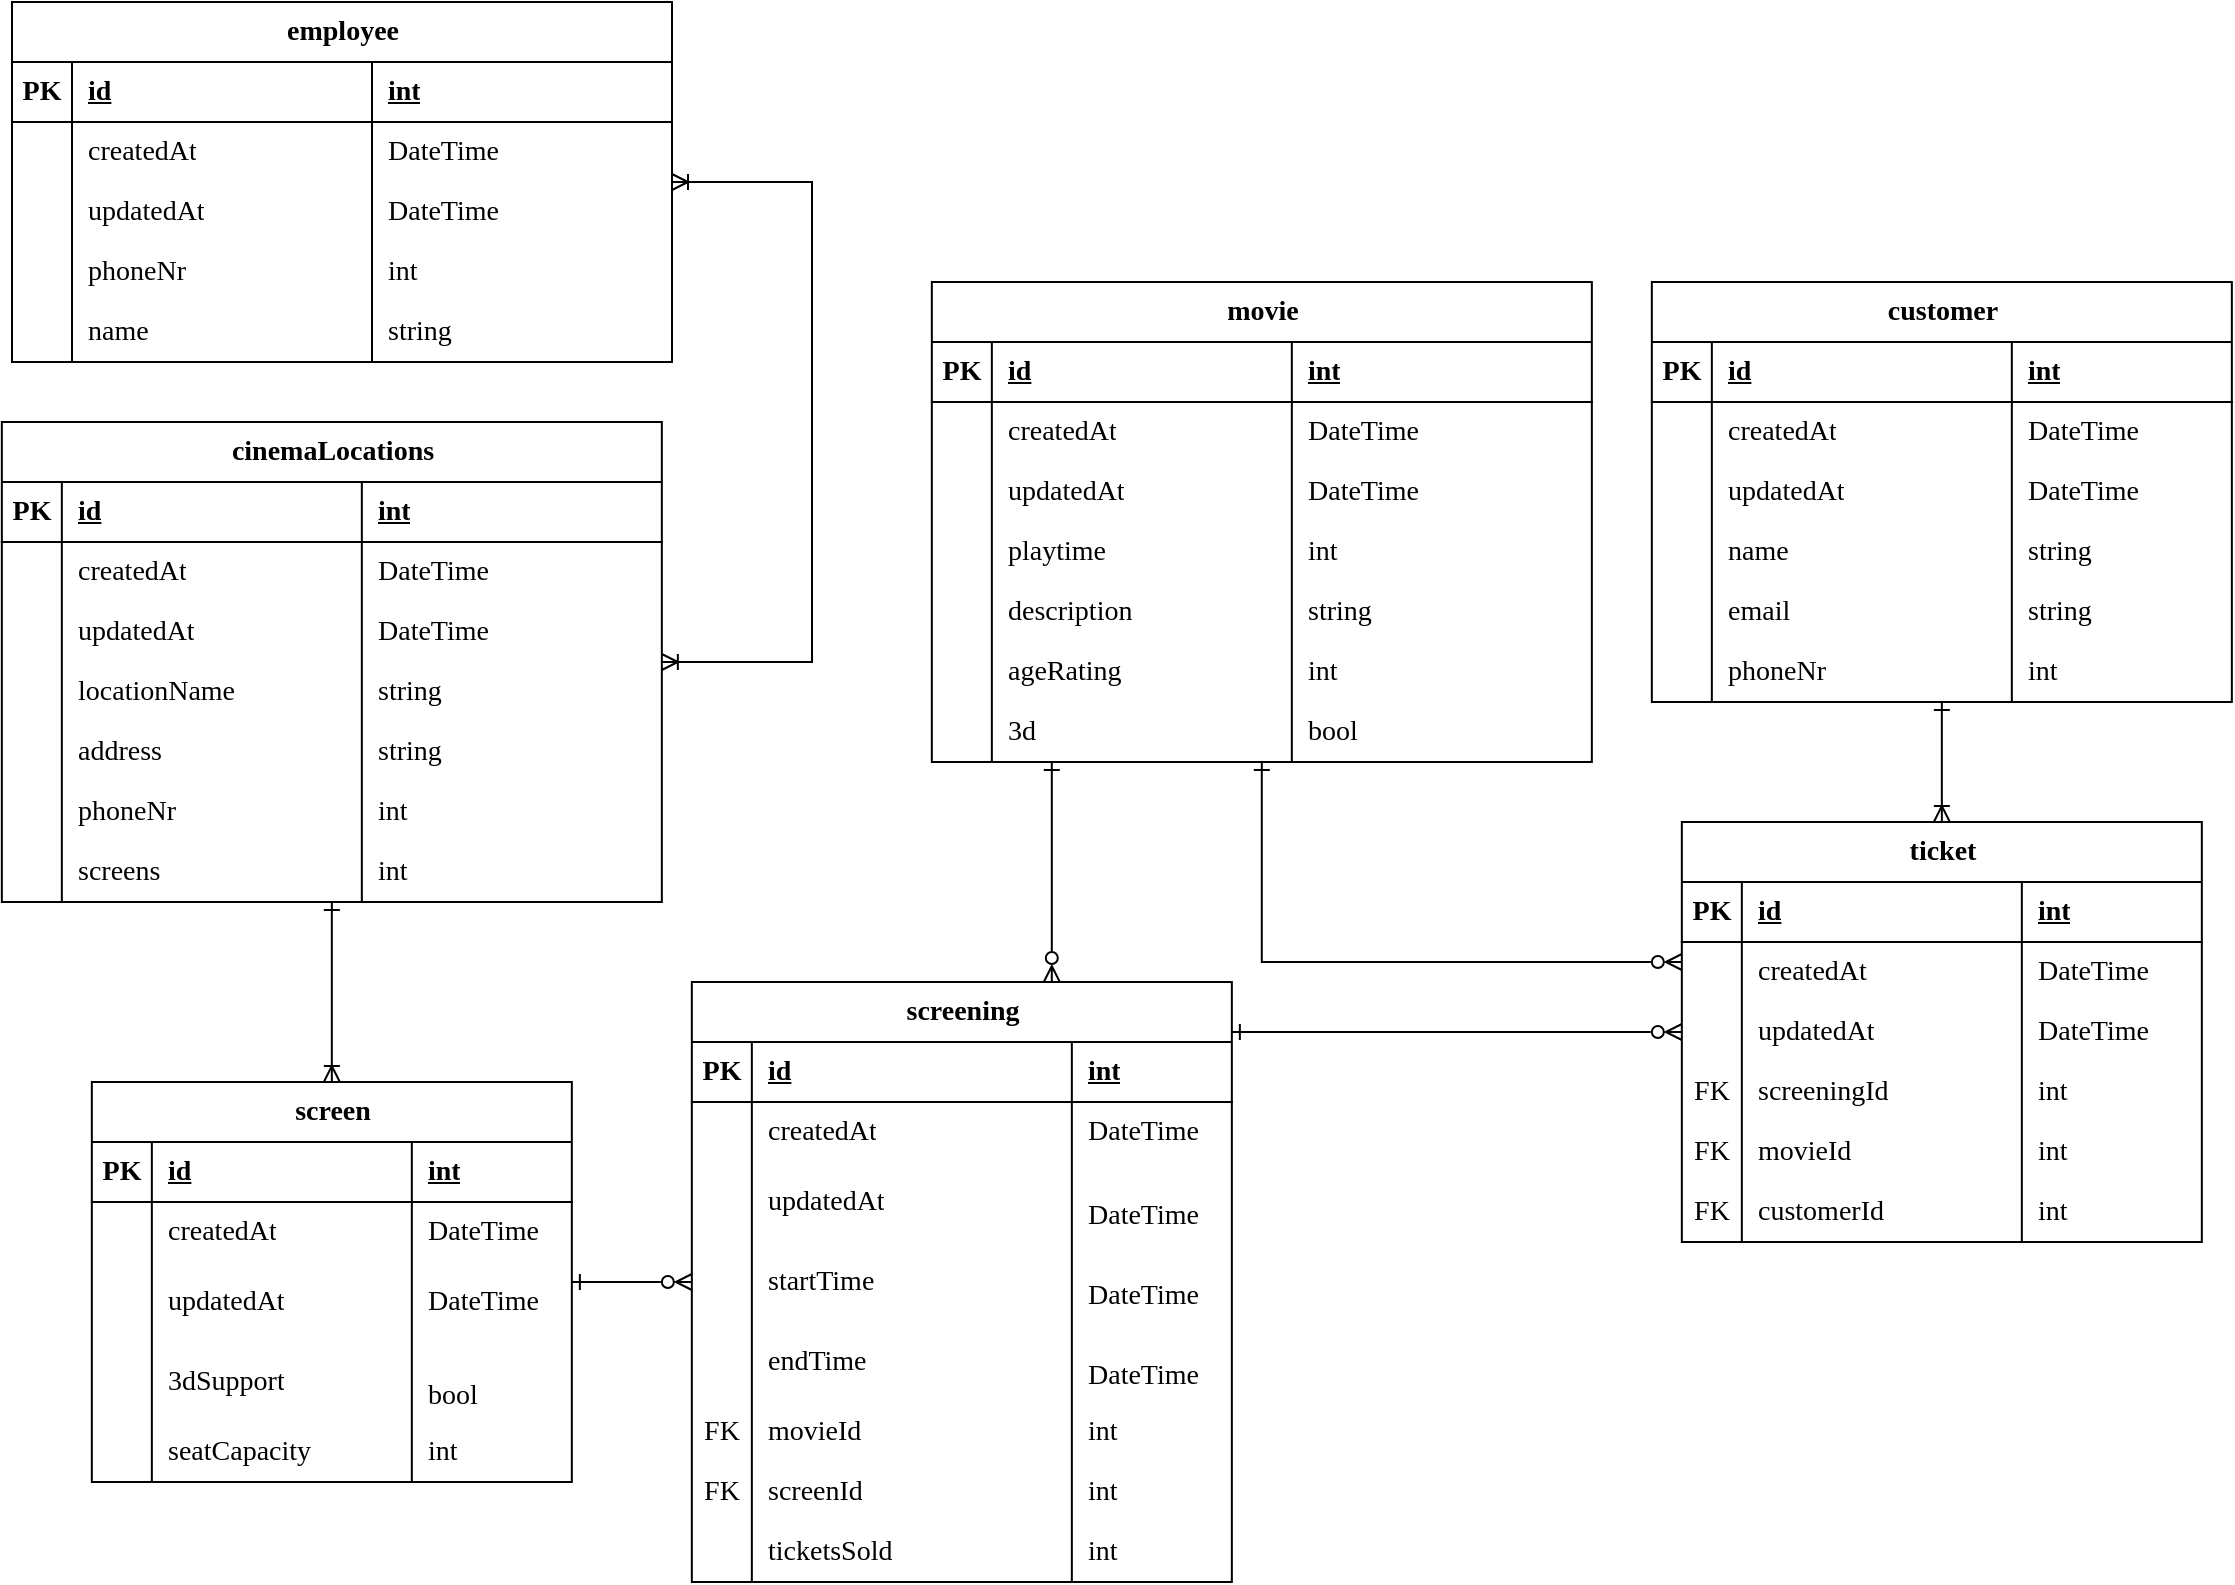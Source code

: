 <mxfile version="23.0.2" type="device">
  <diagram id="R2lEEEUBdFMjLlhIrx00" name="Page-1">
    <mxGraphModel dx="2678" dy="815" grid="1" gridSize="10" guides="1" tooltips="1" connect="1" arrows="1" fold="1" page="1" pageScale="1" pageWidth="1169" pageHeight="827" math="0" shadow="0" extFonts="Permanent Marker^https://fonts.googleapis.com/css?family=Permanent+Marker">
      <root>
        <mxCell id="0" />
        <mxCell id="1" parent="0" />
        <mxCell id="ClxRo2CyHsPCfO-SJl8--216" style="edgeStyle=orthogonalEdgeStyle;rounded=0;orthogonalLoop=1;jettySize=auto;html=1;endArrow=ERone;endFill=0;startArrow=ERoneToMany;startFill=0;fontFamily=Garamond;fontSize=14;" edge="1" parent="1" source="ClxRo2CyHsPCfO-SJl8--1" target="ClxRo2CyHsPCfO-SJl8--53">
          <mxGeometry relative="1" as="geometry" />
        </mxCell>
        <mxCell id="ClxRo2CyHsPCfO-SJl8--1" value="screen" style="shape=table;startSize=30;container=1;collapsible=1;childLayout=tableLayout;fixedRows=1;rowLines=0;fontStyle=1;align=center;resizeLast=1;html=1;fontFamily=Garamond;fontSize=14;" vertex="1" parent="1">
          <mxGeometry x="-1110.08" y="550" width="240" height="200" as="geometry" />
        </mxCell>
        <mxCell id="ClxRo2CyHsPCfO-SJl8--2" value="" style="shape=tableRow;horizontal=0;startSize=0;swimlaneHead=0;swimlaneBody=0;fillColor=none;collapsible=0;dropTarget=0;points=[[0,0.5],[1,0.5]];portConstraint=eastwest;top=0;left=0;right=0;bottom=1;fontFamily=Garamond;fontSize=14;" vertex="1" parent="ClxRo2CyHsPCfO-SJl8--1">
          <mxGeometry y="30" width="240" height="30" as="geometry" />
        </mxCell>
        <mxCell id="ClxRo2CyHsPCfO-SJl8--3" value="PK" style="shape=partialRectangle;connectable=0;fillColor=none;top=0;left=0;bottom=0;right=0;fontStyle=1;overflow=hidden;whiteSpace=wrap;html=1;fontFamily=Garamond;fontSize=14;" vertex="1" parent="ClxRo2CyHsPCfO-SJl8--2">
          <mxGeometry width="30" height="30" as="geometry">
            <mxRectangle width="30" height="30" as="alternateBounds" />
          </mxGeometry>
        </mxCell>
        <mxCell id="ClxRo2CyHsPCfO-SJl8--4" value="id " style="shape=partialRectangle;connectable=0;fillColor=none;top=0;left=0;bottom=0;right=0;align=left;spacingLeft=6;fontStyle=5;overflow=hidden;whiteSpace=wrap;html=1;fontFamily=Garamond;fontSize=14;" vertex="1" parent="ClxRo2CyHsPCfO-SJl8--2">
          <mxGeometry x="30" width="130" height="30" as="geometry">
            <mxRectangle width="130" height="30" as="alternateBounds" />
          </mxGeometry>
        </mxCell>
        <mxCell id="ClxRo2CyHsPCfO-SJl8--142" value="int" style="shape=partialRectangle;connectable=0;fillColor=none;top=0;left=0;bottom=0;right=0;align=left;spacingLeft=6;fontStyle=5;overflow=hidden;whiteSpace=wrap;html=1;fontFamily=Garamond;fontSize=14;" vertex="1" parent="ClxRo2CyHsPCfO-SJl8--2">
          <mxGeometry x="160" width="80" height="30" as="geometry">
            <mxRectangle width="80" height="30" as="alternateBounds" />
          </mxGeometry>
        </mxCell>
        <mxCell id="ClxRo2CyHsPCfO-SJl8--5" value="" style="shape=tableRow;horizontal=0;startSize=0;swimlaneHead=0;swimlaneBody=0;fillColor=none;collapsible=0;dropTarget=0;points=[[0,0.5],[1,0.5]];portConstraint=eastwest;top=0;left=0;right=0;bottom=0;fontFamily=Garamond;fontSize=14;" vertex="1" parent="ClxRo2CyHsPCfO-SJl8--1">
          <mxGeometry y="60" width="240" height="30" as="geometry" />
        </mxCell>
        <mxCell id="ClxRo2CyHsPCfO-SJl8--6" value="" style="shape=partialRectangle;connectable=0;fillColor=none;top=0;left=0;bottom=0;right=0;editable=1;overflow=hidden;whiteSpace=wrap;html=1;fontFamily=Garamond;fontSize=14;" vertex="1" parent="ClxRo2CyHsPCfO-SJl8--5">
          <mxGeometry width="30" height="30" as="geometry">
            <mxRectangle width="30" height="30" as="alternateBounds" />
          </mxGeometry>
        </mxCell>
        <mxCell id="ClxRo2CyHsPCfO-SJl8--7" value="createdAt " style="shape=partialRectangle;connectable=0;fillColor=none;top=0;left=0;bottom=0;right=0;align=left;spacingLeft=6;overflow=hidden;whiteSpace=wrap;html=1;fontFamily=Garamond;fontSize=14;" vertex="1" parent="ClxRo2CyHsPCfO-SJl8--5">
          <mxGeometry x="30" width="130" height="30" as="geometry">
            <mxRectangle width="130" height="30" as="alternateBounds" />
          </mxGeometry>
        </mxCell>
        <mxCell id="ClxRo2CyHsPCfO-SJl8--143" value="DateTime" style="shape=partialRectangle;connectable=0;fillColor=none;top=0;left=0;bottom=0;right=0;align=left;spacingLeft=6;overflow=hidden;whiteSpace=wrap;html=1;fontFamily=Garamond;fontSize=14;" vertex="1" parent="ClxRo2CyHsPCfO-SJl8--5">
          <mxGeometry x="160" width="80" height="30" as="geometry">
            <mxRectangle width="80" height="30" as="alternateBounds" />
          </mxGeometry>
        </mxCell>
        <mxCell id="ClxRo2CyHsPCfO-SJl8--8" value="" style="shape=tableRow;horizontal=0;startSize=0;swimlaneHead=0;swimlaneBody=0;fillColor=none;collapsible=0;dropTarget=0;points=[[0,0.5],[1,0.5]];portConstraint=eastwest;top=0;left=0;right=0;bottom=0;fontFamily=Garamond;fontSize=14;" vertex="1" parent="ClxRo2CyHsPCfO-SJl8--1">
          <mxGeometry y="90" width="240" height="40" as="geometry" />
        </mxCell>
        <mxCell id="ClxRo2CyHsPCfO-SJl8--9" value="" style="shape=partialRectangle;connectable=0;fillColor=none;top=0;left=0;bottom=0;right=0;editable=1;overflow=hidden;whiteSpace=wrap;html=1;fontFamily=Garamond;fontSize=14;" vertex="1" parent="ClxRo2CyHsPCfO-SJl8--8">
          <mxGeometry width="30" height="40" as="geometry">
            <mxRectangle width="30" height="40" as="alternateBounds" />
          </mxGeometry>
        </mxCell>
        <mxCell id="ClxRo2CyHsPCfO-SJl8--10" value="updatedAt " style="shape=partialRectangle;connectable=0;fillColor=none;top=0;left=0;bottom=0;right=0;align=left;spacingLeft=6;overflow=hidden;whiteSpace=wrap;html=1;fontFamily=Garamond;fontSize=14;" vertex="1" parent="ClxRo2CyHsPCfO-SJl8--8">
          <mxGeometry x="30" width="130" height="40" as="geometry">
            <mxRectangle width="130" height="40" as="alternateBounds" />
          </mxGeometry>
        </mxCell>
        <mxCell id="ClxRo2CyHsPCfO-SJl8--144" value="DateTime" style="shape=partialRectangle;connectable=0;fillColor=none;top=0;left=0;bottom=0;right=0;align=left;spacingLeft=6;overflow=hidden;whiteSpace=wrap;html=1;fontFamily=Garamond;fontSize=14;" vertex="1" parent="ClxRo2CyHsPCfO-SJl8--8">
          <mxGeometry x="160" width="80" height="40" as="geometry">
            <mxRectangle width="80" height="40" as="alternateBounds" />
          </mxGeometry>
        </mxCell>
        <mxCell id="ClxRo2CyHsPCfO-SJl8--11" value="" style="shape=tableRow;horizontal=0;startSize=0;swimlaneHead=0;swimlaneBody=0;fillColor=none;collapsible=0;dropTarget=0;points=[[0,0.5],[1,0.5]];portConstraint=eastwest;top=0;left=0;right=0;bottom=0;fontFamily=Garamond;fontSize=14;" vertex="1" parent="ClxRo2CyHsPCfO-SJl8--1">
          <mxGeometry y="130" width="240" height="40" as="geometry" />
        </mxCell>
        <mxCell id="ClxRo2CyHsPCfO-SJl8--12" value="" style="shape=partialRectangle;connectable=0;fillColor=none;top=0;left=0;bottom=0;right=0;editable=1;overflow=hidden;whiteSpace=wrap;html=1;fontFamily=Garamond;fontSize=14;" vertex="1" parent="ClxRo2CyHsPCfO-SJl8--11">
          <mxGeometry width="30" height="40" as="geometry">
            <mxRectangle width="30" height="40" as="alternateBounds" />
          </mxGeometry>
        </mxCell>
        <mxCell id="ClxRo2CyHsPCfO-SJl8--13" value="3dSupport " style="shape=partialRectangle;connectable=0;fillColor=none;top=0;left=0;bottom=0;right=0;align=left;spacingLeft=6;overflow=hidden;whiteSpace=wrap;html=1;fontFamily=Garamond;fontSize=14;" vertex="1" parent="ClxRo2CyHsPCfO-SJl8--11">
          <mxGeometry x="30" width="130" height="40" as="geometry">
            <mxRectangle width="130" height="40" as="alternateBounds" />
          </mxGeometry>
        </mxCell>
        <mxCell id="ClxRo2CyHsPCfO-SJl8--145" value="&#xa;bool&#xa;&#xa;" style="shape=partialRectangle;connectable=0;fillColor=none;top=0;left=0;bottom=0;right=0;align=left;spacingLeft=6;overflow=hidden;whiteSpace=wrap;html=1;fontFamily=Garamond;fontSize=14;" vertex="1" parent="ClxRo2CyHsPCfO-SJl8--11">
          <mxGeometry x="160" width="80" height="40" as="geometry">
            <mxRectangle width="80" height="40" as="alternateBounds" />
          </mxGeometry>
        </mxCell>
        <mxCell id="ClxRo2CyHsPCfO-SJl8--92" value="" style="shape=tableRow;horizontal=0;startSize=0;swimlaneHead=0;swimlaneBody=0;fillColor=none;collapsible=0;dropTarget=0;points=[[0,0.5],[1,0.5]];portConstraint=eastwest;top=0;left=0;right=0;bottom=0;fontFamily=Garamond;fontSize=14;" vertex="1" parent="ClxRo2CyHsPCfO-SJl8--1">
          <mxGeometry y="170" width="240" height="30" as="geometry" />
        </mxCell>
        <mxCell id="ClxRo2CyHsPCfO-SJl8--93" value="" style="shape=partialRectangle;connectable=0;fillColor=none;top=0;left=0;bottom=0;right=0;editable=1;overflow=hidden;whiteSpace=wrap;html=1;fontFamily=Garamond;fontSize=14;" vertex="1" parent="ClxRo2CyHsPCfO-SJl8--92">
          <mxGeometry width="30" height="30" as="geometry">
            <mxRectangle width="30" height="30" as="alternateBounds" />
          </mxGeometry>
        </mxCell>
        <mxCell id="ClxRo2CyHsPCfO-SJl8--94" value="seatCapacity" style="shape=partialRectangle;connectable=0;fillColor=none;top=0;left=0;bottom=0;right=0;align=left;spacingLeft=6;overflow=hidden;whiteSpace=wrap;html=1;fontFamily=Garamond;fontSize=14;" vertex="1" parent="ClxRo2CyHsPCfO-SJl8--92">
          <mxGeometry x="30" width="130" height="30" as="geometry">
            <mxRectangle width="130" height="30" as="alternateBounds" />
          </mxGeometry>
        </mxCell>
        <mxCell id="ClxRo2CyHsPCfO-SJl8--146" value="int" style="shape=partialRectangle;connectable=0;fillColor=none;top=0;left=0;bottom=0;right=0;align=left;spacingLeft=6;overflow=hidden;whiteSpace=wrap;html=1;fontFamily=Garamond;fontSize=14;" vertex="1" parent="ClxRo2CyHsPCfO-SJl8--92">
          <mxGeometry x="160" width="80" height="30" as="geometry">
            <mxRectangle width="80" height="30" as="alternateBounds" />
          </mxGeometry>
        </mxCell>
        <mxCell id="ClxRo2CyHsPCfO-SJl8--220" style="edgeStyle=orthogonalEdgeStyle;rounded=0;orthogonalLoop=1;jettySize=auto;html=1;endArrow=ERone;endFill=0;startArrow=ERzeroToMany;startFill=0;fontFamily=Garamond;fontSize=14;" edge="1" parent="1" source="ClxRo2CyHsPCfO-SJl8--14" target="ClxRo2CyHsPCfO-SJl8--1">
          <mxGeometry relative="1" as="geometry" />
        </mxCell>
        <mxCell id="ClxRo2CyHsPCfO-SJl8--221" style="rounded=0;orthogonalLoop=1;jettySize=auto;html=1;elbow=vertical;endArrow=ERone;endFill=0;edgeStyle=orthogonalEdgeStyle;startArrow=ERzeroToMany;startFill=0;fontFamily=Garamond;fontSize=14;" edge="1" parent="1" source="ClxRo2CyHsPCfO-SJl8--14" target="ClxRo2CyHsPCfO-SJl8--27">
          <mxGeometry relative="1" as="geometry">
            <Array as="points">
              <mxPoint x="-630.08" y="460" />
              <mxPoint x="-630.08" y="460" />
            </Array>
          </mxGeometry>
        </mxCell>
        <mxCell id="ClxRo2CyHsPCfO-SJl8--14" value="screening" style="shape=table;startSize=30;container=1;collapsible=1;childLayout=tableLayout;fixedRows=1;rowLines=0;fontStyle=1;align=center;resizeLast=1;html=1;verticalAlign=middle;fontFamily=Garamond;fontSize=14;" vertex="1" parent="1">
          <mxGeometry x="-810.08" y="500" width="270" height="300" as="geometry" />
        </mxCell>
        <mxCell id="ClxRo2CyHsPCfO-SJl8--15" value="" style="shape=tableRow;horizontal=0;startSize=0;swimlaneHead=0;swimlaneBody=0;fillColor=none;collapsible=0;dropTarget=0;points=[[0,0.5],[1,0.5]];portConstraint=eastwest;top=0;left=0;right=0;bottom=1;fontFamily=Garamond;fontSize=14;" vertex="1" parent="ClxRo2CyHsPCfO-SJl8--14">
          <mxGeometry y="30" width="270" height="30" as="geometry" />
        </mxCell>
        <mxCell id="ClxRo2CyHsPCfO-SJl8--16" value="PK" style="shape=partialRectangle;connectable=0;fillColor=none;top=0;left=0;bottom=0;right=0;fontStyle=1;overflow=hidden;whiteSpace=wrap;html=1;fontFamily=Garamond;fontSize=14;" vertex="1" parent="ClxRo2CyHsPCfO-SJl8--15">
          <mxGeometry width="30" height="30" as="geometry">
            <mxRectangle width="30" height="30" as="alternateBounds" />
          </mxGeometry>
        </mxCell>
        <mxCell id="ClxRo2CyHsPCfO-SJl8--17" value="id" style="shape=partialRectangle;connectable=0;fillColor=none;top=0;left=0;bottom=0;right=0;align=left;spacingLeft=6;fontStyle=5;overflow=hidden;whiteSpace=wrap;html=1;fontFamily=Garamond;fontSize=14;" vertex="1" parent="ClxRo2CyHsPCfO-SJl8--15">
          <mxGeometry x="30" width="160" height="30" as="geometry">
            <mxRectangle width="160" height="30" as="alternateBounds" />
          </mxGeometry>
        </mxCell>
        <mxCell id="ClxRo2CyHsPCfO-SJl8--134" value="int" style="shape=partialRectangle;connectable=0;fillColor=none;top=0;left=0;bottom=0;right=0;align=left;spacingLeft=6;fontStyle=5;overflow=hidden;whiteSpace=wrap;html=1;verticalAlign=middle;fontFamily=Garamond;fontSize=14;" vertex="1" parent="ClxRo2CyHsPCfO-SJl8--15">
          <mxGeometry x="190" width="80" height="30" as="geometry">
            <mxRectangle width="80" height="30" as="alternateBounds" />
          </mxGeometry>
        </mxCell>
        <mxCell id="ClxRo2CyHsPCfO-SJl8--18" value="" style="shape=tableRow;horizontal=0;startSize=0;swimlaneHead=0;swimlaneBody=0;fillColor=none;collapsible=0;dropTarget=0;points=[[0,0.5],[1,0.5]];portConstraint=eastwest;top=0;left=0;right=0;bottom=0;fontFamily=Garamond;fontSize=14;" vertex="1" parent="ClxRo2CyHsPCfO-SJl8--14">
          <mxGeometry y="60" width="270" height="30" as="geometry" />
        </mxCell>
        <mxCell id="ClxRo2CyHsPCfO-SJl8--19" value="" style="shape=partialRectangle;connectable=0;fillColor=none;top=0;left=0;bottom=0;right=0;editable=1;overflow=hidden;whiteSpace=wrap;html=1;fontFamily=Garamond;fontSize=14;" vertex="1" parent="ClxRo2CyHsPCfO-SJl8--18">
          <mxGeometry width="30" height="30" as="geometry">
            <mxRectangle width="30" height="30" as="alternateBounds" />
          </mxGeometry>
        </mxCell>
        <mxCell id="ClxRo2CyHsPCfO-SJl8--20" value="createdAt " style="shape=partialRectangle;connectable=0;fillColor=none;top=0;left=0;bottom=0;right=0;align=left;spacingLeft=6;overflow=hidden;whiteSpace=wrap;html=1;fontFamily=Garamond;fontSize=14;" vertex="1" parent="ClxRo2CyHsPCfO-SJl8--18">
          <mxGeometry x="30" width="160" height="30" as="geometry">
            <mxRectangle width="160" height="30" as="alternateBounds" />
          </mxGeometry>
        </mxCell>
        <mxCell id="ClxRo2CyHsPCfO-SJl8--135" value="DateTime" style="shape=partialRectangle;connectable=0;fillColor=none;top=0;left=0;bottom=0;right=0;align=left;spacingLeft=6;overflow=hidden;whiteSpace=wrap;html=1;verticalAlign=middle;fontFamily=Garamond;fontSize=14;" vertex="1" parent="ClxRo2CyHsPCfO-SJl8--18">
          <mxGeometry x="190" width="80" height="30" as="geometry">
            <mxRectangle width="80" height="30" as="alternateBounds" />
          </mxGeometry>
        </mxCell>
        <mxCell id="ClxRo2CyHsPCfO-SJl8--21" value="" style="shape=tableRow;horizontal=0;startSize=0;swimlaneHead=0;swimlaneBody=0;fillColor=none;collapsible=0;dropTarget=0;points=[[0,0.5],[1,0.5]];portConstraint=eastwest;top=0;left=0;right=0;bottom=0;fontFamily=Garamond;fontSize=14;" vertex="1" parent="ClxRo2CyHsPCfO-SJl8--14">
          <mxGeometry y="90" width="270" height="40" as="geometry" />
        </mxCell>
        <mxCell id="ClxRo2CyHsPCfO-SJl8--22" value="" style="shape=partialRectangle;connectable=0;fillColor=none;top=0;left=0;bottom=0;right=0;editable=1;overflow=hidden;whiteSpace=wrap;html=1;fontFamily=Garamond;fontSize=14;" vertex="1" parent="ClxRo2CyHsPCfO-SJl8--21">
          <mxGeometry width="30" height="40" as="geometry">
            <mxRectangle width="30" height="40" as="alternateBounds" />
          </mxGeometry>
        </mxCell>
        <mxCell id="ClxRo2CyHsPCfO-SJl8--23" value="updatedAt " style="shape=partialRectangle;connectable=0;fillColor=none;top=0;left=0;bottom=0;right=0;align=left;spacingLeft=6;overflow=hidden;whiteSpace=wrap;html=1;fontFamily=Garamond;fontSize=14;" vertex="1" parent="ClxRo2CyHsPCfO-SJl8--21">
          <mxGeometry x="30" width="160" height="40" as="geometry">
            <mxRectangle width="160" height="40" as="alternateBounds" />
          </mxGeometry>
        </mxCell>
        <mxCell id="ClxRo2CyHsPCfO-SJl8--136" value="&#xa;DateTime&#xa;&#xa;" style="shape=partialRectangle;connectable=0;fillColor=none;top=0;left=0;bottom=0;right=0;align=left;spacingLeft=6;overflow=hidden;whiteSpace=wrap;html=1;verticalAlign=middle;fontFamily=Garamond;fontSize=14;" vertex="1" parent="ClxRo2CyHsPCfO-SJl8--21">
          <mxGeometry x="190" width="80" height="40" as="geometry">
            <mxRectangle width="80" height="40" as="alternateBounds" />
          </mxGeometry>
        </mxCell>
        <mxCell id="ClxRo2CyHsPCfO-SJl8--24" value="" style="shape=tableRow;horizontal=0;startSize=0;swimlaneHead=0;swimlaneBody=0;fillColor=none;collapsible=0;dropTarget=0;points=[[0,0.5],[1,0.5]];portConstraint=eastwest;top=0;left=0;right=0;bottom=0;fontFamily=Garamond;fontSize=14;" vertex="1" parent="ClxRo2CyHsPCfO-SJl8--14">
          <mxGeometry y="130" width="270" height="40" as="geometry" />
        </mxCell>
        <mxCell id="ClxRo2CyHsPCfO-SJl8--25" value="" style="shape=partialRectangle;connectable=0;fillColor=none;top=0;left=0;bottom=0;right=0;editable=1;overflow=hidden;whiteSpace=wrap;html=1;fontFamily=Garamond;fontSize=14;" vertex="1" parent="ClxRo2CyHsPCfO-SJl8--24">
          <mxGeometry width="30" height="40" as="geometry">
            <mxRectangle width="30" height="40" as="alternateBounds" />
          </mxGeometry>
        </mxCell>
        <mxCell id="ClxRo2CyHsPCfO-SJl8--26" value="startTime " style="shape=partialRectangle;connectable=0;fillColor=none;top=0;left=0;bottom=0;right=0;align=left;spacingLeft=6;overflow=hidden;whiteSpace=wrap;html=1;fontFamily=Garamond;fontSize=14;" vertex="1" parent="ClxRo2CyHsPCfO-SJl8--24">
          <mxGeometry x="30" width="160" height="40" as="geometry">
            <mxRectangle width="160" height="40" as="alternateBounds" />
          </mxGeometry>
        </mxCell>
        <mxCell id="ClxRo2CyHsPCfO-SJl8--137" value="&#xa;DateTime&#xa;&#xa;" style="shape=partialRectangle;connectable=0;fillColor=none;top=0;left=0;bottom=0;right=0;align=left;spacingLeft=6;overflow=hidden;whiteSpace=wrap;html=1;verticalAlign=middle;fontFamily=Garamond;fontSize=14;" vertex="1" parent="ClxRo2CyHsPCfO-SJl8--24">
          <mxGeometry x="190" width="80" height="40" as="geometry">
            <mxRectangle width="80" height="40" as="alternateBounds" />
          </mxGeometry>
        </mxCell>
        <mxCell id="ClxRo2CyHsPCfO-SJl8--98" value="" style="shape=tableRow;horizontal=0;startSize=0;swimlaneHead=0;swimlaneBody=0;fillColor=none;collapsible=0;dropTarget=0;points=[[0,0.5],[1,0.5]];portConstraint=eastwest;top=0;left=0;right=0;bottom=0;fontFamily=Garamond;fontSize=14;" vertex="1" parent="ClxRo2CyHsPCfO-SJl8--14">
          <mxGeometry y="170" width="270" height="40" as="geometry" />
        </mxCell>
        <mxCell id="ClxRo2CyHsPCfO-SJl8--99" value="" style="shape=partialRectangle;connectable=0;fillColor=none;top=0;left=0;bottom=0;right=0;editable=1;overflow=hidden;whiteSpace=wrap;html=1;fontFamily=Garamond;fontSize=14;" vertex="1" parent="ClxRo2CyHsPCfO-SJl8--98">
          <mxGeometry width="30" height="40" as="geometry">
            <mxRectangle width="30" height="40" as="alternateBounds" />
          </mxGeometry>
        </mxCell>
        <mxCell id="ClxRo2CyHsPCfO-SJl8--100" value="endTime " style="shape=partialRectangle;connectable=0;fillColor=none;top=0;left=0;bottom=0;right=0;align=left;spacingLeft=6;overflow=hidden;whiteSpace=wrap;html=1;fontFamily=Garamond;fontSize=14;" vertex="1" parent="ClxRo2CyHsPCfO-SJl8--98">
          <mxGeometry x="30" width="160" height="40" as="geometry">
            <mxRectangle width="160" height="40" as="alternateBounds" />
          </mxGeometry>
        </mxCell>
        <mxCell id="ClxRo2CyHsPCfO-SJl8--138" value="&#xa;DateTime&#xa;&#xa;" style="shape=partialRectangle;connectable=0;fillColor=none;top=0;left=0;bottom=0;right=0;align=left;spacingLeft=6;overflow=hidden;whiteSpace=wrap;html=1;verticalAlign=middle;fontFamily=Garamond;fontSize=14;" vertex="1" parent="ClxRo2CyHsPCfO-SJl8--98">
          <mxGeometry x="190" width="80" height="40" as="geometry">
            <mxRectangle width="80" height="40" as="alternateBounds" />
          </mxGeometry>
        </mxCell>
        <mxCell id="ClxRo2CyHsPCfO-SJl8--117" value="" style="shape=tableRow;horizontal=0;startSize=0;swimlaneHead=0;swimlaneBody=0;fillColor=none;collapsible=0;dropTarget=0;points=[[0,0.5],[1,0.5]];portConstraint=eastwest;top=0;left=0;right=0;bottom=0;fontFamily=Garamond;fontSize=14;" vertex="1" parent="ClxRo2CyHsPCfO-SJl8--14">
          <mxGeometry y="210" width="270" height="30" as="geometry" />
        </mxCell>
        <mxCell id="ClxRo2CyHsPCfO-SJl8--118" value="FK" style="shape=partialRectangle;connectable=0;fillColor=none;top=0;left=0;bottom=0;right=0;editable=1;overflow=hidden;whiteSpace=wrap;html=1;fontFamily=Garamond;fontSize=14;" vertex="1" parent="ClxRo2CyHsPCfO-SJl8--117">
          <mxGeometry width="30" height="30" as="geometry">
            <mxRectangle width="30" height="30" as="alternateBounds" />
          </mxGeometry>
        </mxCell>
        <mxCell id="ClxRo2CyHsPCfO-SJl8--119" value="movieId " style="shape=partialRectangle;connectable=0;fillColor=none;top=0;left=0;bottom=0;right=0;align=left;spacingLeft=6;overflow=hidden;whiteSpace=wrap;html=1;fontFamily=Garamond;fontSize=14;" vertex="1" parent="ClxRo2CyHsPCfO-SJl8--117">
          <mxGeometry x="30" width="160" height="30" as="geometry">
            <mxRectangle width="160" height="30" as="alternateBounds" />
          </mxGeometry>
        </mxCell>
        <mxCell id="ClxRo2CyHsPCfO-SJl8--139" value="int" style="shape=partialRectangle;connectable=0;fillColor=none;top=0;left=0;bottom=0;right=0;align=left;spacingLeft=6;overflow=hidden;whiteSpace=wrap;html=1;verticalAlign=middle;fontFamily=Garamond;fontSize=14;" vertex="1" parent="ClxRo2CyHsPCfO-SJl8--117">
          <mxGeometry x="190" width="80" height="30" as="geometry">
            <mxRectangle width="80" height="30" as="alternateBounds" />
          </mxGeometry>
        </mxCell>
        <mxCell id="ClxRo2CyHsPCfO-SJl8--120" value="" style="shape=tableRow;horizontal=0;startSize=0;swimlaneHead=0;swimlaneBody=0;fillColor=none;collapsible=0;dropTarget=0;points=[[0,0.5],[1,0.5]];portConstraint=eastwest;top=0;left=0;right=0;bottom=0;fontFamily=Garamond;fontSize=14;" vertex="1" parent="ClxRo2CyHsPCfO-SJl8--14">
          <mxGeometry y="240" width="270" height="30" as="geometry" />
        </mxCell>
        <mxCell id="ClxRo2CyHsPCfO-SJl8--121" value="FK" style="shape=partialRectangle;connectable=0;fillColor=none;top=0;left=0;bottom=0;right=0;editable=1;overflow=hidden;whiteSpace=wrap;html=1;fontFamily=Garamond;fontSize=14;" vertex="1" parent="ClxRo2CyHsPCfO-SJl8--120">
          <mxGeometry width="30" height="30" as="geometry">
            <mxRectangle width="30" height="30" as="alternateBounds" />
          </mxGeometry>
        </mxCell>
        <mxCell id="ClxRo2CyHsPCfO-SJl8--122" value="screenId " style="shape=partialRectangle;connectable=0;fillColor=none;top=0;left=0;bottom=0;right=0;align=left;spacingLeft=6;overflow=hidden;whiteSpace=wrap;html=1;fontFamily=Garamond;fontSize=14;" vertex="1" parent="ClxRo2CyHsPCfO-SJl8--120">
          <mxGeometry x="30" width="160" height="30" as="geometry">
            <mxRectangle width="160" height="30" as="alternateBounds" />
          </mxGeometry>
        </mxCell>
        <mxCell id="ClxRo2CyHsPCfO-SJl8--140" value="int" style="shape=partialRectangle;connectable=0;fillColor=none;top=0;left=0;bottom=0;right=0;align=left;spacingLeft=6;overflow=hidden;whiteSpace=wrap;html=1;verticalAlign=middle;fontFamily=Garamond;fontSize=14;" vertex="1" parent="ClxRo2CyHsPCfO-SJl8--120">
          <mxGeometry x="190" width="80" height="30" as="geometry">
            <mxRectangle width="80" height="30" as="alternateBounds" />
          </mxGeometry>
        </mxCell>
        <mxCell id="ClxRo2CyHsPCfO-SJl8--123" value="" style="shape=tableRow;horizontal=0;startSize=0;swimlaneHead=0;swimlaneBody=0;fillColor=none;collapsible=0;dropTarget=0;points=[[0,0.5],[1,0.5]];portConstraint=eastwest;top=0;left=0;right=0;bottom=0;fontFamily=Garamond;fontSize=14;" vertex="1" parent="ClxRo2CyHsPCfO-SJl8--14">
          <mxGeometry y="270" width="270" height="30" as="geometry" />
        </mxCell>
        <mxCell id="ClxRo2CyHsPCfO-SJl8--124" value="" style="shape=partialRectangle;connectable=0;fillColor=none;top=0;left=0;bottom=0;right=0;editable=1;overflow=hidden;whiteSpace=wrap;html=1;fontFamily=Garamond;fontSize=14;" vertex="1" parent="ClxRo2CyHsPCfO-SJl8--123">
          <mxGeometry width="30" height="30" as="geometry">
            <mxRectangle width="30" height="30" as="alternateBounds" />
          </mxGeometry>
        </mxCell>
        <mxCell id="ClxRo2CyHsPCfO-SJl8--125" value="ticketsSold" style="shape=partialRectangle;connectable=0;fillColor=none;top=0;left=0;bottom=0;right=0;align=left;spacingLeft=6;overflow=hidden;whiteSpace=wrap;html=1;fontFamily=Garamond;fontSize=14;" vertex="1" parent="ClxRo2CyHsPCfO-SJl8--123">
          <mxGeometry x="30" width="160" height="30" as="geometry">
            <mxRectangle width="160" height="30" as="alternateBounds" />
          </mxGeometry>
        </mxCell>
        <mxCell id="ClxRo2CyHsPCfO-SJl8--141" value="int" style="shape=partialRectangle;connectable=0;fillColor=none;top=0;left=0;bottom=0;right=0;align=left;spacingLeft=6;overflow=hidden;whiteSpace=wrap;html=1;verticalAlign=middle;fontFamily=Garamond;fontSize=14;" vertex="1" parent="ClxRo2CyHsPCfO-SJl8--123">
          <mxGeometry x="190" width="80" height="30" as="geometry">
            <mxRectangle width="80" height="30" as="alternateBounds" />
          </mxGeometry>
        </mxCell>
        <mxCell id="ClxRo2CyHsPCfO-SJl8--27" value="movie" style="shape=table;startSize=30;container=1;collapsible=1;childLayout=tableLayout;fixedRows=1;rowLines=0;fontStyle=1;align=center;resizeLast=1;html=1;fontFamily=Garamond;fontSize=14;" vertex="1" parent="1">
          <mxGeometry x="-690.08" y="150" width="330" height="240" as="geometry" />
        </mxCell>
        <mxCell id="ClxRo2CyHsPCfO-SJl8--28" value="" style="shape=tableRow;horizontal=0;startSize=0;swimlaneHead=0;swimlaneBody=0;fillColor=none;collapsible=0;dropTarget=0;points=[[0,0.5],[1,0.5]];portConstraint=eastwest;top=0;left=0;right=0;bottom=1;fontFamily=Garamond;fontSize=14;" vertex="1" parent="ClxRo2CyHsPCfO-SJl8--27">
          <mxGeometry y="30" width="330" height="30" as="geometry" />
        </mxCell>
        <mxCell id="ClxRo2CyHsPCfO-SJl8--29" value="PK" style="shape=partialRectangle;connectable=0;fillColor=none;top=0;left=0;bottom=0;right=0;fontStyle=1;overflow=hidden;whiteSpace=wrap;html=1;fontFamily=Garamond;fontSize=14;" vertex="1" parent="ClxRo2CyHsPCfO-SJl8--28">
          <mxGeometry width="30" height="30" as="geometry">
            <mxRectangle width="30" height="30" as="alternateBounds" />
          </mxGeometry>
        </mxCell>
        <mxCell id="ClxRo2CyHsPCfO-SJl8--30" value="id " style="shape=partialRectangle;connectable=0;fillColor=none;top=0;left=0;bottom=0;right=0;align=left;spacingLeft=6;fontStyle=5;overflow=hidden;whiteSpace=wrap;html=1;fontFamily=Garamond;fontSize=14;" vertex="1" parent="ClxRo2CyHsPCfO-SJl8--28">
          <mxGeometry x="30" width="150" height="30" as="geometry">
            <mxRectangle width="150" height="30" as="alternateBounds" />
          </mxGeometry>
        </mxCell>
        <mxCell id="ClxRo2CyHsPCfO-SJl8--155" value="int" style="shape=partialRectangle;connectable=0;fillColor=none;top=0;left=0;bottom=0;right=0;align=left;spacingLeft=6;fontStyle=5;overflow=hidden;whiteSpace=wrap;html=1;fontFamily=Garamond;fontSize=14;" vertex="1" parent="ClxRo2CyHsPCfO-SJl8--28">
          <mxGeometry x="180" width="150" height="30" as="geometry">
            <mxRectangle width="150" height="30" as="alternateBounds" />
          </mxGeometry>
        </mxCell>
        <mxCell id="ClxRo2CyHsPCfO-SJl8--31" value="" style="shape=tableRow;horizontal=0;startSize=0;swimlaneHead=0;swimlaneBody=0;fillColor=none;collapsible=0;dropTarget=0;points=[[0,0.5],[1,0.5]];portConstraint=eastwest;top=0;left=0;right=0;bottom=0;fontFamily=Garamond;fontSize=14;" vertex="1" parent="ClxRo2CyHsPCfO-SJl8--27">
          <mxGeometry y="60" width="330" height="30" as="geometry" />
        </mxCell>
        <mxCell id="ClxRo2CyHsPCfO-SJl8--32" value="" style="shape=partialRectangle;connectable=0;fillColor=none;top=0;left=0;bottom=0;right=0;editable=1;overflow=hidden;whiteSpace=wrap;html=1;fontFamily=Garamond;fontSize=14;" vertex="1" parent="ClxRo2CyHsPCfO-SJl8--31">
          <mxGeometry width="30" height="30" as="geometry">
            <mxRectangle width="30" height="30" as="alternateBounds" />
          </mxGeometry>
        </mxCell>
        <mxCell id="ClxRo2CyHsPCfO-SJl8--33" value="createdAt" style="shape=partialRectangle;connectable=0;fillColor=none;top=0;left=0;bottom=0;right=0;align=left;spacingLeft=6;overflow=hidden;whiteSpace=wrap;html=1;fontFamily=Garamond;fontSize=14;" vertex="1" parent="ClxRo2CyHsPCfO-SJl8--31">
          <mxGeometry x="30" width="150" height="30" as="geometry">
            <mxRectangle width="150" height="30" as="alternateBounds" />
          </mxGeometry>
        </mxCell>
        <mxCell id="ClxRo2CyHsPCfO-SJl8--156" value="DateTime" style="shape=partialRectangle;connectable=0;fillColor=none;top=0;left=0;bottom=0;right=0;align=left;spacingLeft=6;overflow=hidden;whiteSpace=wrap;html=1;fontFamily=Garamond;fontSize=14;" vertex="1" parent="ClxRo2CyHsPCfO-SJl8--31">
          <mxGeometry x="180" width="150" height="30" as="geometry">
            <mxRectangle width="150" height="30" as="alternateBounds" />
          </mxGeometry>
        </mxCell>
        <mxCell id="ClxRo2CyHsPCfO-SJl8--34" value="" style="shape=tableRow;horizontal=0;startSize=0;swimlaneHead=0;swimlaneBody=0;fillColor=none;collapsible=0;dropTarget=0;points=[[0,0.5],[1,0.5]];portConstraint=eastwest;top=0;left=0;right=0;bottom=0;fontFamily=Garamond;fontSize=14;" vertex="1" parent="ClxRo2CyHsPCfO-SJl8--27">
          <mxGeometry y="90" width="330" height="30" as="geometry" />
        </mxCell>
        <mxCell id="ClxRo2CyHsPCfO-SJl8--35" value="" style="shape=partialRectangle;connectable=0;fillColor=none;top=0;left=0;bottom=0;right=0;editable=1;overflow=hidden;whiteSpace=wrap;html=1;fontFamily=Garamond;fontSize=14;" vertex="1" parent="ClxRo2CyHsPCfO-SJl8--34">
          <mxGeometry width="30" height="30" as="geometry">
            <mxRectangle width="30" height="30" as="alternateBounds" />
          </mxGeometry>
        </mxCell>
        <mxCell id="ClxRo2CyHsPCfO-SJl8--36" value="updatedAt" style="shape=partialRectangle;connectable=0;fillColor=none;top=0;left=0;bottom=0;right=0;align=left;spacingLeft=6;overflow=hidden;whiteSpace=wrap;html=1;fontFamily=Garamond;fontSize=14;" vertex="1" parent="ClxRo2CyHsPCfO-SJl8--34">
          <mxGeometry x="30" width="150" height="30" as="geometry">
            <mxRectangle width="150" height="30" as="alternateBounds" />
          </mxGeometry>
        </mxCell>
        <mxCell id="ClxRo2CyHsPCfO-SJl8--157" value="DateTime" style="shape=partialRectangle;connectable=0;fillColor=none;top=0;left=0;bottom=0;right=0;align=left;spacingLeft=6;overflow=hidden;whiteSpace=wrap;html=1;fontFamily=Garamond;fontSize=14;" vertex="1" parent="ClxRo2CyHsPCfO-SJl8--34">
          <mxGeometry x="180" width="150" height="30" as="geometry">
            <mxRectangle width="150" height="30" as="alternateBounds" />
          </mxGeometry>
        </mxCell>
        <mxCell id="ClxRo2CyHsPCfO-SJl8--37" value="" style="shape=tableRow;horizontal=0;startSize=0;swimlaneHead=0;swimlaneBody=0;fillColor=none;collapsible=0;dropTarget=0;points=[[0,0.5],[1,0.5]];portConstraint=eastwest;top=0;left=0;right=0;bottom=0;fontFamily=Garamond;fontSize=14;" vertex="1" parent="ClxRo2CyHsPCfO-SJl8--27">
          <mxGeometry y="120" width="330" height="30" as="geometry" />
        </mxCell>
        <mxCell id="ClxRo2CyHsPCfO-SJl8--38" value="" style="shape=partialRectangle;connectable=0;fillColor=none;top=0;left=0;bottom=0;right=0;editable=1;overflow=hidden;whiteSpace=wrap;html=1;fontFamily=Garamond;fontSize=14;" vertex="1" parent="ClxRo2CyHsPCfO-SJl8--37">
          <mxGeometry width="30" height="30" as="geometry">
            <mxRectangle width="30" height="30" as="alternateBounds" />
          </mxGeometry>
        </mxCell>
        <mxCell id="ClxRo2CyHsPCfO-SJl8--39" value="playtime" style="shape=partialRectangle;connectable=0;fillColor=none;top=0;left=0;bottom=0;right=0;align=left;spacingLeft=6;overflow=hidden;whiteSpace=wrap;html=1;fontFamily=Garamond;fontSize=14;" vertex="1" parent="ClxRo2CyHsPCfO-SJl8--37">
          <mxGeometry x="30" width="150" height="30" as="geometry">
            <mxRectangle width="150" height="30" as="alternateBounds" />
          </mxGeometry>
        </mxCell>
        <mxCell id="ClxRo2CyHsPCfO-SJl8--158" value="int" style="shape=partialRectangle;connectable=0;fillColor=none;top=0;left=0;bottom=0;right=0;align=left;spacingLeft=6;overflow=hidden;whiteSpace=wrap;html=1;fontFamily=Garamond;fontSize=14;" vertex="1" parent="ClxRo2CyHsPCfO-SJl8--37">
          <mxGeometry x="180" width="150" height="30" as="geometry">
            <mxRectangle width="150" height="30" as="alternateBounds" />
          </mxGeometry>
        </mxCell>
        <mxCell id="ClxRo2CyHsPCfO-SJl8--159" value="" style="shape=tableRow;horizontal=0;startSize=0;swimlaneHead=0;swimlaneBody=0;fillColor=none;collapsible=0;dropTarget=0;points=[[0,0.5],[1,0.5]];portConstraint=eastwest;top=0;left=0;right=0;bottom=0;fontFamily=Garamond;fontSize=14;" vertex="1" parent="ClxRo2CyHsPCfO-SJl8--27">
          <mxGeometry y="150" width="330" height="30" as="geometry" />
        </mxCell>
        <mxCell id="ClxRo2CyHsPCfO-SJl8--160" value="" style="shape=partialRectangle;connectable=0;fillColor=none;top=0;left=0;bottom=0;right=0;editable=1;overflow=hidden;whiteSpace=wrap;html=1;fontFamily=Garamond;fontSize=14;" vertex="1" parent="ClxRo2CyHsPCfO-SJl8--159">
          <mxGeometry width="30" height="30" as="geometry">
            <mxRectangle width="30" height="30" as="alternateBounds" />
          </mxGeometry>
        </mxCell>
        <mxCell id="ClxRo2CyHsPCfO-SJl8--161" value="description" style="shape=partialRectangle;connectable=0;fillColor=none;top=0;left=0;bottom=0;right=0;align=left;spacingLeft=6;overflow=hidden;whiteSpace=wrap;html=1;fontFamily=Garamond;fontSize=14;" vertex="1" parent="ClxRo2CyHsPCfO-SJl8--159">
          <mxGeometry x="30" width="150" height="30" as="geometry">
            <mxRectangle width="150" height="30" as="alternateBounds" />
          </mxGeometry>
        </mxCell>
        <mxCell id="ClxRo2CyHsPCfO-SJl8--162" value="string" style="shape=partialRectangle;connectable=0;fillColor=none;top=0;left=0;bottom=0;right=0;align=left;spacingLeft=6;overflow=hidden;whiteSpace=wrap;html=1;fontFamily=Garamond;fontSize=14;" vertex="1" parent="ClxRo2CyHsPCfO-SJl8--159">
          <mxGeometry x="180" width="150" height="30" as="geometry">
            <mxRectangle width="150" height="30" as="alternateBounds" />
          </mxGeometry>
        </mxCell>
        <mxCell id="ClxRo2CyHsPCfO-SJl8--163" value="" style="shape=tableRow;horizontal=0;startSize=0;swimlaneHead=0;swimlaneBody=0;fillColor=none;collapsible=0;dropTarget=0;points=[[0,0.5],[1,0.5]];portConstraint=eastwest;top=0;left=0;right=0;bottom=0;fontFamily=Garamond;fontSize=14;" vertex="1" parent="ClxRo2CyHsPCfO-SJl8--27">
          <mxGeometry y="180" width="330" height="30" as="geometry" />
        </mxCell>
        <mxCell id="ClxRo2CyHsPCfO-SJl8--164" value="" style="shape=partialRectangle;connectable=0;fillColor=none;top=0;left=0;bottom=0;right=0;editable=1;overflow=hidden;whiteSpace=wrap;html=1;fontFamily=Garamond;fontSize=14;" vertex="1" parent="ClxRo2CyHsPCfO-SJl8--163">
          <mxGeometry width="30" height="30" as="geometry">
            <mxRectangle width="30" height="30" as="alternateBounds" />
          </mxGeometry>
        </mxCell>
        <mxCell id="ClxRo2CyHsPCfO-SJl8--165" value="ageRating" style="shape=partialRectangle;connectable=0;fillColor=none;top=0;left=0;bottom=0;right=0;align=left;spacingLeft=6;overflow=hidden;whiteSpace=wrap;html=1;fontFamily=Garamond;fontSize=14;" vertex="1" parent="ClxRo2CyHsPCfO-SJl8--163">
          <mxGeometry x="30" width="150" height="30" as="geometry">
            <mxRectangle width="150" height="30" as="alternateBounds" />
          </mxGeometry>
        </mxCell>
        <mxCell id="ClxRo2CyHsPCfO-SJl8--166" value="int" style="shape=partialRectangle;connectable=0;fillColor=none;top=0;left=0;bottom=0;right=0;align=left;spacingLeft=6;overflow=hidden;whiteSpace=wrap;html=1;fontFamily=Garamond;fontSize=14;" vertex="1" parent="ClxRo2CyHsPCfO-SJl8--163">
          <mxGeometry x="180" width="150" height="30" as="geometry">
            <mxRectangle width="150" height="30" as="alternateBounds" />
          </mxGeometry>
        </mxCell>
        <mxCell id="ClxRo2CyHsPCfO-SJl8--167" value="" style="shape=tableRow;horizontal=0;startSize=0;swimlaneHead=0;swimlaneBody=0;fillColor=none;collapsible=0;dropTarget=0;points=[[0,0.5],[1,0.5]];portConstraint=eastwest;top=0;left=0;right=0;bottom=0;fontFamily=Garamond;fontSize=14;" vertex="1" parent="ClxRo2CyHsPCfO-SJl8--27">
          <mxGeometry y="210" width="330" height="30" as="geometry" />
        </mxCell>
        <mxCell id="ClxRo2CyHsPCfO-SJl8--168" value="" style="shape=partialRectangle;connectable=0;fillColor=none;top=0;left=0;bottom=0;right=0;editable=1;overflow=hidden;whiteSpace=wrap;html=1;fontFamily=Garamond;fontSize=14;" vertex="1" parent="ClxRo2CyHsPCfO-SJl8--167">
          <mxGeometry width="30" height="30" as="geometry">
            <mxRectangle width="30" height="30" as="alternateBounds" />
          </mxGeometry>
        </mxCell>
        <mxCell id="ClxRo2CyHsPCfO-SJl8--169" value="3d" style="shape=partialRectangle;connectable=0;fillColor=none;top=0;left=0;bottom=0;right=0;align=left;spacingLeft=6;overflow=hidden;whiteSpace=wrap;html=1;fontFamily=Garamond;fontSize=14;" vertex="1" parent="ClxRo2CyHsPCfO-SJl8--167">
          <mxGeometry x="30" width="150" height="30" as="geometry">
            <mxRectangle width="150" height="30" as="alternateBounds" />
          </mxGeometry>
        </mxCell>
        <mxCell id="ClxRo2CyHsPCfO-SJl8--170" value="bool" style="shape=partialRectangle;connectable=0;fillColor=none;top=0;left=0;bottom=0;right=0;align=left;spacingLeft=6;overflow=hidden;whiteSpace=wrap;html=1;fontFamily=Garamond;fontSize=14;" vertex="1" parent="ClxRo2CyHsPCfO-SJl8--167">
          <mxGeometry x="180" width="150" height="30" as="geometry">
            <mxRectangle width="150" height="30" as="alternateBounds" />
          </mxGeometry>
        </mxCell>
        <mxCell id="ClxRo2CyHsPCfO-SJl8--53" value="cinemaLocations" style="shape=table;startSize=30;container=1;collapsible=1;childLayout=tableLayout;fixedRows=1;rowLines=0;fontStyle=1;align=center;resizeLast=1;html=1;fontFamily=Garamond;fontSize=14;" vertex="1" parent="1">
          <mxGeometry x="-1155.08" y="220" width="330" height="240" as="geometry" />
        </mxCell>
        <mxCell id="ClxRo2CyHsPCfO-SJl8--54" value="" style="shape=tableRow;horizontal=0;startSize=0;swimlaneHead=0;swimlaneBody=0;fillColor=none;collapsible=0;dropTarget=0;points=[[0,0.5],[1,0.5]];portConstraint=eastwest;top=0;left=0;right=0;bottom=1;fontFamily=Garamond;fontSize=14;" vertex="1" parent="ClxRo2CyHsPCfO-SJl8--53">
          <mxGeometry y="30" width="330" height="30" as="geometry" />
        </mxCell>
        <mxCell id="ClxRo2CyHsPCfO-SJl8--55" value="PK" style="shape=partialRectangle;connectable=0;fillColor=none;top=0;left=0;bottom=0;right=0;fontStyle=1;overflow=hidden;whiteSpace=wrap;html=1;fontFamily=Garamond;fontSize=14;" vertex="1" parent="ClxRo2CyHsPCfO-SJl8--54">
          <mxGeometry width="30" height="30" as="geometry">
            <mxRectangle width="30" height="30" as="alternateBounds" />
          </mxGeometry>
        </mxCell>
        <mxCell id="ClxRo2CyHsPCfO-SJl8--56" value="id " style="shape=partialRectangle;connectable=0;fillColor=none;top=0;left=0;bottom=0;right=0;align=left;spacingLeft=6;fontStyle=5;overflow=hidden;whiteSpace=wrap;html=1;fontFamily=Garamond;fontSize=14;" vertex="1" parent="ClxRo2CyHsPCfO-SJl8--54">
          <mxGeometry x="30" width="150" height="30" as="geometry">
            <mxRectangle width="150" height="30" as="alternateBounds" />
          </mxGeometry>
        </mxCell>
        <mxCell id="ClxRo2CyHsPCfO-SJl8--191" value="int" style="shape=partialRectangle;connectable=0;fillColor=none;top=0;left=0;bottom=0;right=0;align=left;spacingLeft=6;fontStyle=5;overflow=hidden;whiteSpace=wrap;html=1;fontFamily=Garamond;fontSize=14;" vertex="1" parent="ClxRo2CyHsPCfO-SJl8--54">
          <mxGeometry x="180" width="150" height="30" as="geometry">
            <mxRectangle width="150" height="30" as="alternateBounds" />
          </mxGeometry>
        </mxCell>
        <mxCell id="ClxRo2CyHsPCfO-SJl8--57" value="" style="shape=tableRow;horizontal=0;startSize=0;swimlaneHead=0;swimlaneBody=0;fillColor=none;collapsible=0;dropTarget=0;points=[[0,0.5],[1,0.5]];portConstraint=eastwest;top=0;left=0;right=0;bottom=0;fontFamily=Garamond;fontSize=14;" vertex="1" parent="ClxRo2CyHsPCfO-SJl8--53">
          <mxGeometry y="60" width="330" height="30" as="geometry" />
        </mxCell>
        <mxCell id="ClxRo2CyHsPCfO-SJl8--58" value="" style="shape=partialRectangle;connectable=0;fillColor=none;top=0;left=0;bottom=0;right=0;editable=1;overflow=hidden;whiteSpace=wrap;html=1;fontFamily=Garamond;fontSize=14;" vertex="1" parent="ClxRo2CyHsPCfO-SJl8--57">
          <mxGeometry width="30" height="30" as="geometry">
            <mxRectangle width="30" height="30" as="alternateBounds" />
          </mxGeometry>
        </mxCell>
        <mxCell id="ClxRo2CyHsPCfO-SJl8--59" value="createdAt" style="shape=partialRectangle;connectable=0;fillColor=none;top=0;left=0;bottom=0;right=0;align=left;spacingLeft=6;overflow=hidden;whiteSpace=wrap;html=1;fontFamily=Garamond;fontSize=14;" vertex="1" parent="ClxRo2CyHsPCfO-SJl8--57">
          <mxGeometry x="30" width="150" height="30" as="geometry">
            <mxRectangle width="150" height="30" as="alternateBounds" />
          </mxGeometry>
        </mxCell>
        <mxCell id="ClxRo2CyHsPCfO-SJl8--192" value="DateTime" style="shape=partialRectangle;connectable=0;fillColor=none;top=0;left=0;bottom=0;right=0;align=left;spacingLeft=6;overflow=hidden;whiteSpace=wrap;html=1;fontFamily=Garamond;fontSize=14;" vertex="1" parent="ClxRo2CyHsPCfO-SJl8--57">
          <mxGeometry x="180" width="150" height="30" as="geometry">
            <mxRectangle width="150" height="30" as="alternateBounds" />
          </mxGeometry>
        </mxCell>
        <mxCell id="ClxRo2CyHsPCfO-SJl8--60" value="" style="shape=tableRow;horizontal=0;startSize=0;swimlaneHead=0;swimlaneBody=0;fillColor=none;collapsible=0;dropTarget=0;points=[[0,0.5],[1,0.5]];portConstraint=eastwest;top=0;left=0;right=0;bottom=0;fontFamily=Garamond;fontSize=14;" vertex="1" parent="ClxRo2CyHsPCfO-SJl8--53">
          <mxGeometry y="90" width="330" height="30" as="geometry" />
        </mxCell>
        <mxCell id="ClxRo2CyHsPCfO-SJl8--61" value="" style="shape=partialRectangle;connectable=0;fillColor=none;top=0;left=0;bottom=0;right=0;editable=1;overflow=hidden;whiteSpace=wrap;html=1;fontFamily=Garamond;fontSize=14;" vertex="1" parent="ClxRo2CyHsPCfO-SJl8--60">
          <mxGeometry width="30" height="30" as="geometry">
            <mxRectangle width="30" height="30" as="alternateBounds" />
          </mxGeometry>
        </mxCell>
        <mxCell id="ClxRo2CyHsPCfO-SJl8--62" value="updatedAt" style="shape=partialRectangle;connectable=0;fillColor=none;top=0;left=0;bottom=0;right=0;align=left;spacingLeft=6;overflow=hidden;whiteSpace=wrap;html=1;fontFamily=Garamond;fontSize=14;" vertex="1" parent="ClxRo2CyHsPCfO-SJl8--60">
          <mxGeometry x="30" width="150" height="30" as="geometry">
            <mxRectangle width="150" height="30" as="alternateBounds" />
          </mxGeometry>
        </mxCell>
        <mxCell id="ClxRo2CyHsPCfO-SJl8--193" value="DateTime" style="shape=partialRectangle;connectable=0;fillColor=none;top=0;left=0;bottom=0;right=0;align=left;spacingLeft=6;overflow=hidden;whiteSpace=wrap;html=1;fontFamily=Garamond;fontSize=14;" vertex="1" parent="ClxRo2CyHsPCfO-SJl8--60">
          <mxGeometry x="180" width="150" height="30" as="geometry">
            <mxRectangle width="150" height="30" as="alternateBounds" />
          </mxGeometry>
        </mxCell>
        <mxCell id="ClxRo2CyHsPCfO-SJl8--63" value="" style="shape=tableRow;horizontal=0;startSize=0;swimlaneHead=0;swimlaneBody=0;fillColor=none;collapsible=0;dropTarget=0;points=[[0,0.5],[1,0.5]];portConstraint=eastwest;top=0;left=0;right=0;bottom=0;fontFamily=Garamond;fontSize=14;" vertex="1" parent="ClxRo2CyHsPCfO-SJl8--53">
          <mxGeometry y="120" width="330" height="30" as="geometry" />
        </mxCell>
        <mxCell id="ClxRo2CyHsPCfO-SJl8--64" value="" style="shape=partialRectangle;connectable=0;fillColor=none;top=0;left=0;bottom=0;right=0;editable=1;overflow=hidden;whiteSpace=wrap;html=1;fontFamily=Garamond;fontSize=14;" vertex="1" parent="ClxRo2CyHsPCfO-SJl8--63">
          <mxGeometry width="30" height="30" as="geometry">
            <mxRectangle width="30" height="30" as="alternateBounds" />
          </mxGeometry>
        </mxCell>
        <mxCell id="ClxRo2CyHsPCfO-SJl8--65" value="locationName" style="shape=partialRectangle;connectable=0;fillColor=none;top=0;left=0;bottom=0;right=0;align=left;spacingLeft=6;overflow=hidden;whiteSpace=wrap;html=1;fontFamily=Garamond;fontSize=14;" vertex="1" parent="ClxRo2CyHsPCfO-SJl8--63">
          <mxGeometry x="30" width="150" height="30" as="geometry">
            <mxRectangle width="150" height="30" as="alternateBounds" />
          </mxGeometry>
        </mxCell>
        <mxCell id="ClxRo2CyHsPCfO-SJl8--194" value="string" style="shape=partialRectangle;connectable=0;fillColor=none;top=0;left=0;bottom=0;right=0;align=left;spacingLeft=6;overflow=hidden;whiteSpace=wrap;html=1;fontFamily=Garamond;fontSize=14;" vertex="1" parent="ClxRo2CyHsPCfO-SJl8--63">
          <mxGeometry x="180" width="150" height="30" as="geometry">
            <mxRectangle width="150" height="30" as="alternateBounds" />
          </mxGeometry>
        </mxCell>
        <mxCell id="ClxRo2CyHsPCfO-SJl8--195" value="" style="shape=tableRow;horizontal=0;startSize=0;swimlaneHead=0;swimlaneBody=0;fillColor=none;collapsible=0;dropTarget=0;points=[[0,0.5],[1,0.5]];portConstraint=eastwest;top=0;left=0;right=0;bottom=0;fontFamily=Garamond;fontSize=14;" vertex="1" parent="ClxRo2CyHsPCfO-SJl8--53">
          <mxGeometry y="150" width="330" height="30" as="geometry" />
        </mxCell>
        <mxCell id="ClxRo2CyHsPCfO-SJl8--196" value="" style="shape=partialRectangle;connectable=0;fillColor=none;top=0;left=0;bottom=0;right=0;editable=1;overflow=hidden;whiteSpace=wrap;html=1;fontFamily=Garamond;fontSize=14;" vertex="1" parent="ClxRo2CyHsPCfO-SJl8--195">
          <mxGeometry width="30" height="30" as="geometry">
            <mxRectangle width="30" height="30" as="alternateBounds" />
          </mxGeometry>
        </mxCell>
        <mxCell id="ClxRo2CyHsPCfO-SJl8--197" value="address" style="shape=partialRectangle;connectable=0;fillColor=none;top=0;left=0;bottom=0;right=0;align=left;spacingLeft=6;overflow=hidden;whiteSpace=wrap;html=1;fontFamily=Garamond;fontSize=14;" vertex="1" parent="ClxRo2CyHsPCfO-SJl8--195">
          <mxGeometry x="30" width="150" height="30" as="geometry">
            <mxRectangle width="150" height="30" as="alternateBounds" />
          </mxGeometry>
        </mxCell>
        <mxCell id="ClxRo2CyHsPCfO-SJl8--198" value="string" style="shape=partialRectangle;connectable=0;fillColor=none;top=0;left=0;bottom=0;right=0;align=left;spacingLeft=6;overflow=hidden;whiteSpace=wrap;html=1;fontFamily=Garamond;fontSize=14;" vertex="1" parent="ClxRo2CyHsPCfO-SJl8--195">
          <mxGeometry x="180" width="150" height="30" as="geometry">
            <mxRectangle width="150" height="30" as="alternateBounds" />
          </mxGeometry>
        </mxCell>
        <mxCell id="ClxRo2CyHsPCfO-SJl8--199" value="" style="shape=tableRow;horizontal=0;startSize=0;swimlaneHead=0;swimlaneBody=0;fillColor=none;collapsible=0;dropTarget=0;points=[[0,0.5],[1,0.5]];portConstraint=eastwest;top=0;left=0;right=0;bottom=0;fontFamily=Garamond;fontSize=14;" vertex="1" parent="ClxRo2CyHsPCfO-SJl8--53">
          <mxGeometry y="180" width="330" height="30" as="geometry" />
        </mxCell>
        <mxCell id="ClxRo2CyHsPCfO-SJl8--200" value="" style="shape=partialRectangle;connectable=0;fillColor=none;top=0;left=0;bottom=0;right=0;editable=1;overflow=hidden;whiteSpace=wrap;html=1;fontFamily=Garamond;fontSize=14;" vertex="1" parent="ClxRo2CyHsPCfO-SJl8--199">
          <mxGeometry width="30" height="30" as="geometry">
            <mxRectangle width="30" height="30" as="alternateBounds" />
          </mxGeometry>
        </mxCell>
        <mxCell id="ClxRo2CyHsPCfO-SJl8--201" value="phoneNr" style="shape=partialRectangle;connectable=0;fillColor=none;top=0;left=0;bottom=0;right=0;align=left;spacingLeft=6;overflow=hidden;whiteSpace=wrap;html=1;fontFamily=Garamond;fontSize=14;" vertex="1" parent="ClxRo2CyHsPCfO-SJl8--199">
          <mxGeometry x="30" width="150" height="30" as="geometry">
            <mxRectangle width="150" height="30" as="alternateBounds" />
          </mxGeometry>
        </mxCell>
        <mxCell id="ClxRo2CyHsPCfO-SJl8--202" value="int" style="shape=partialRectangle;connectable=0;fillColor=none;top=0;left=0;bottom=0;right=0;align=left;spacingLeft=6;overflow=hidden;whiteSpace=wrap;html=1;fontFamily=Garamond;fontSize=14;" vertex="1" parent="ClxRo2CyHsPCfO-SJl8--199">
          <mxGeometry x="180" width="150" height="30" as="geometry">
            <mxRectangle width="150" height="30" as="alternateBounds" />
          </mxGeometry>
        </mxCell>
        <mxCell id="ClxRo2CyHsPCfO-SJl8--203" value="" style="shape=tableRow;horizontal=0;startSize=0;swimlaneHead=0;swimlaneBody=0;fillColor=none;collapsible=0;dropTarget=0;points=[[0,0.5],[1,0.5]];portConstraint=eastwest;top=0;left=0;right=0;bottom=0;fontFamily=Garamond;fontSize=14;" vertex="1" parent="ClxRo2CyHsPCfO-SJl8--53">
          <mxGeometry y="210" width="330" height="30" as="geometry" />
        </mxCell>
        <mxCell id="ClxRo2CyHsPCfO-SJl8--204" value="" style="shape=partialRectangle;connectable=0;fillColor=none;top=0;left=0;bottom=0;right=0;editable=1;overflow=hidden;whiteSpace=wrap;html=1;fontFamily=Garamond;fontSize=14;" vertex="1" parent="ClxRo2CyHsPCfO-SJl8--203">
          <mxGeometry width="30" height="30" as="geometry">
            <mxRectangle width="30" height="30" as="alternateBounds" />
          </mxGeometry>
        </mxCell>
        <mxCell id="ClxRo2CyHsPCfO-SJl8--205" value="screens" style="shape=partialRectangle;connectable=0;fillColor=none;top=0;left=0;bottom=0;right=0;align=left;spacingLeft=6;overflow=hidden;whiteSpace=wrap;html=1;fontFamily=Garamond;fontSize=14;" vertex="1" parent="ClxRo2CyHsPCfO-SJl8--203">
          <mxGeometry x="30" width="150" height="30" as="geometry">
            <mxRectangle width="150" height="30" as="alternateBounds" />
          </mxGeometry>
        </mxCell>
        <mxCell id="ClxRo2CyHsPCfO-SJl8--206" value="int" style="shape=partialRectangle;connectable=0;fillColor=none;top=0;left=0;bottom=0;right=0;align=left;spacingLeft=6;overflow=hidden;whiteSpace=wrap;html=1;fontFamily=Garamond;fontSize=14;" vertex="1" parent="ClxRo2CyHsPCfO-SJl8--203">
          <mxGeometry x="180" width="150" height="30" as="geometry">
            <mxRectangle width="150" height="30" as="alternateBounds" />
          </mxGeometry>
        </mxCell>
        <mxCell id="ClxRo2CyHsPCfO-SJl8--217" style="edgeStyle=orthogonalEdgeStyle;rounded=0;orthogonalLoop=1;jettySize=auto;html=1;endArrow=ERoneToMany;endFill=0;startArrow=ERone;startFill=0;fontFamily=Garamond;fontSize=14;" edge="1" parent="1" source="ClxRo2CyHsPCfO-SJl8--66" target="ClxRo2CyHsPCfO-SJl8--40">
          <mxGeometry relative="1" as="geometry" />
        </mxCell>
        <mxCell id="ClxRo2CyHsPCfO-SJl8--66" value="customer" style="shape=table;startSize=30;container=1;collapsible=1;childLayout=tableLayout;fixedRows=1;rowLines=0;fontStyle=1;align=center;resizeLast=1;html=1;fontFamily=Garamond;fontSize=14;" vertex="1" parent="1">
          <mxGeometry x="-330.08" y="150" width="290" height="210" as="geometry" />
        </mxCell>
        <mxCell id="ClxRo2CyHsPCfO-SJl8--67" value="" style="shape=tableRow;horizontal=0;startSize=0;swimlaneHead=0;swimlaneBody=0;fillColor=none;collapsible=0;dropTarget=0;points=[[0,0.5],[1,0.5]];portConstraint=eastwest;top=0;left=0;right=0;bottom=1;fontFamily=Garamond;fontSize=14;" vertex="1" parent="ClxRo2CyHsPCfO-SJl8--66">
          <mxGeometry y="30" width="290" height="30" as="geometry" />
        </mxCell>
        <mxCell id="ClxRo2CyHsPCfO-SJl8--68" value="PK" style="shape=partialRectangle;connectable=0;fillColor=none;top=0;left=0;bottom=0;right=0;fontStyle=1;overflow=hidden;whiteSpace=wrap;html=1;fontFamily=Garamond;fontSize=14;" vertex="1" parent="ClxRo2CyHsPCfO-SJl8--67">
          <mxGeometry width="30" height="30" as="geometry">
            <mxRectangle width="30" height="30" as="alternateBounds" />
          </mxGeometry>
        </mxCell>
        <mxCell id="ClxRo2CyHsPCfO-SJl8--69" value="id " style="shape=partialRectangle;connectable=0;fillColor=none;top=0;left=0;bottom=0;right=0;align=left;spacingLeft=6;fontStyle=5;overflow=hidden;whiteSpace=wrap;html=1;fontFamily=Garamond;fontSize=14;" vertex="1" parent="ClxRo2CyHsPCfO-SJl8--67">
          <mxGeometry x="30" width="150" height="30" as="geometry">
            <mxRectangle width="150" height="30" as="alternateBounds" />
          </mxGeometry>
        </mxCell>
        <mxCell id="ClxRo2CyHsPCfO-SJl8--175" value="int" style="shape=partialRectangle;connectable=0;fillColor=none;top=0;left=0;bottom=0;right=0;align=left;spacingLeft=6;fontStyle=5;overflow=hidden;whiteSpace=wrap;html=1;fontFamily=Garamond;fontSize=14;verticalAlign=middle;" vertex="1" parent="ClxRo2CyHsPCfO-SJl8--67">
          <mxGeometry x="180" width="110" height="30" as="geometry">
            <mxRectangle width="110" height="30" as="alternateBounds" />
          </mxGeometry>
        </mxCell>
        <mxCell id="ClxRo2CyHsPCfO-SJl8--70" value="" style="shape=tableRow;horizontal=0;startSize=0;swimlaneHead=0;swimlaneBody=0;fillColor=none;collapsible=0;dropTarget=0;points=[[0,0.5],[1,0.5]];portConstraint=eastwest;top=0;left=0;right=0;bottom=0;fontFamily=Garamond;fontSize=14;" vertex="1" parent="ClxRo2CyHsPCfO-SJl8--66">
          <mxGeometry y="60" width="290" height="30" as="geometry" />
        </mxCell>
        <mxCell id="ClxRo2CyHsPCfO-SJl8--71" value="" style="shape=partialRectangle;connectable=0;fillColor=none;top=0;left=0;bottom=0;right=0;editable=1;overflow=hidden;whiteSpace=wrap;html=1;fontFamily=Garamond;fontSize=14;" vertex="1" parent="ClxRo2CyHsPCfO-SJl8--70">
          <mxGeometry width="30" height="30" as="geometry">
            <mxRectangle width="30" height="30" as="alternateBounds" />
          </mxGeometry>
        </mxCell>
        <mxCell id="ClxRo2CyHsPCfO-SJl8--72" value="createdAt" style="shape=partialRectangle;connectable=0;fillColor=none;top=0;left=0;bottom=0;right=0;align=left;spacingLeft=6;overflow=hidden;whiteSpace=wrap;html=1;fontFamily=Garamond;fontSize=14;" vertex="1" parent="ClxRo2CyHsPCfO-SJl8--70">
          <mxGeometry x="30" width="150" height="30" as="geometry">
            <mxRectangle width="150" height="30" as="alternateBounds" />
          </mxGeometry>
        </mxCell>
        <mxCell id="ClxRo2CyHsPCfO-SJl8--176" value="DateTime" style="shape=partialRectangle;connectable=0;fillColor=none;top=0;left=0;bottom=0;right=0;align=left;spacingLeft=6;overflow=hidden;whiteSpace=wrap;html=1;fontFamily=Garamond;fontSize=14;" vertex="1" parent="ClxRo2CyHsPCfO-SJl8--70">
          <mxGeometry x="180" width="110" height="30" as="geometry">
            <mxRectangle width="110" height="30" as="alternateBounds" />
          </mxGeometry>
        </mxCell>
        <mxCell id="ClxRo2CyHsPCfO-SJl8--73" value="" style="shape=tableRow;horizontal=0;startSize=0;swimlaneHead=0;swimlaneBody=0;fillColor=none;collapsible=0;dropTarget=0;points=[[0,0.5],[1,0.5]];portConstraint=eastwest;top=0;left=0;right=0;bottom=0;fontFamily=Garamond;fontSize=14;" vertex="1" parent="ClxRo2CyHsPCfO-SJl8--66">
          <mxGeometry y="90" width="290" height="30" as="geometry" />
        </mxCell>
        <mxCell id="ClxRo2CyHsPCfO-SJl8--74" value="" style="shape=partialRectangle;connectable=0;fillColor=none;top=0;left=0;bottom=0;right=0;editable=1;overflow=hidden;whiteSpace=wrap;html=1;fontFamily=Garamond;fontSize=14;" vertex="1" parent="ClxRo2CyHsPCfO-SJl8--73">
          <mxGeometry width="30" height="30" as="geometry">
            <mxRectangle width="30" height="30" as="alternateBounds" />
          </mxGeometry>
        </mxCell>
        <mxCell id="ClxRo2CyHsPCfO-SJl8--75" value="updatedAt" style="shape=partialRectangle;connectable=0;fillColor=none;top=0;left=0;bottom=0;right=0;align=left;spacingLeft=6;overflow=hidden;whiteSpace=wrap;html=1;fontFamily=Garamond;fontSize=14;" vertex="1" parent="ClxRo2CyHsPCfO-SJl8--73">
          <mxGeometry x="30" width="150" height="30" as="geometry">
            <mxRectangle width="150" height="30" as="alternateBounds" />
          </mxGeometry>
        </mxCell>
        <mxCell id="ClxRo2CyHsPCfO-SJl8--177" value="DateTime" style="shape=partialRectangle;connectable=0;fillColor=none;top=0;left=0;bottom=0;right=0;align=left;spacingLeft=6;overflow=hidden;whiteSpace=wrap;html=1;fontFamily=Garamond;fontSize=14;" vertex="1" parent="ClxRo2CyHsPCfO-SJl8--73">
          <mxGeometry x="180" width="110" height="30" as="geometry">
            <mxRectangle width="110" height="30" as="alternateBounds" />
          </mxGeometry>
        </mxCell>
        <mxCell id="ClxRo2CyHsPCfO-SJl8--76" value="" style="shape=tableRow;horizontal=0;startSize=0;swimlaneHead=0;swimlaneBody=0;fillColor=none;collapsible=0;dropTarget=0;points=[[0,0.5],[1,0.5]];portConstraint=eastwest;top=0;left=0;right=0;bottom=0;fontFamily=Garamond;fontSize=14;" vertex="1" parent="ClxRo2CyHsPCfO-SJl8--66">
          <mxGeometry y="120" width="290" height="30" as="geometry" />
        </mxCell>
        <mxCell id="ClxRo2CyHsPCfO-SJl8--77" value="" style="shape=partialRectangle;connectable=0;fillColor=none;top=0;left=0;bottom=0;right=0;editable=1;overflow=hidden;whiteSpace=wrap;html=1;fontFamily=Garamond;fontSize=14;" vertex="1" parent="ClxRo2CyHsPCfO-SJl8--76">
          <mxGeometry width="30" height="30" as="geometry">
            <mxRectangle width="30" height="30" as="alternateBounds" />
          </mxGeometry>
        </mxCell>
        <mxCell id="ClxRo2CyHsPCfO-SJl8--78" value="name" style="shape=partialRectangle;connectable=0;fillColor=none;top=0;left=0;bottom=0;right=0;align=left;spacingLeft=6;overflow=hidden;whiteSpace=wrap;html=1;fontFamily=Garamond;fontSize=14;" vertex="1" parent="ClxRo2CyHsPCfO-SJl8--76">
          <mxGeometry x="30" width="150" height="30" as="geometry">
            <mxRectangle width="150" height="30" as="alternateBounds" />
          </mxGeometry>
        </mxCell>
        <mxCell id="ClxRo2CyHsPCfO-SJl8--178" value="string" style="shape=partialRectangle;connectable=0;fillColor=none;top=0;left=0;bottom=0;right=0;align=left;spacingLeft=6;overflow=hidden;whiteSpace=wrap;html=1;fontFamily=Garamond;fontSize=14;" vertex="1" parent="ClxRo2CyHsPCfO-SJl8--76">
          <mxGeometry x="180" width="110" height="30" as="geometry">
            <mxRectangle width="110" height="30" as="alternateBounds" />
          </mxGeometry>
        </mxCell>
        <mxCell id="ClxRo2CyHsPCfO-SJl8--179" value="" style="shape=tableRow;horizontal=0;startSize=0;swimlaneHead=0;swimlaneBody=0;fillColor=none;collapsible=0;dropTarget=0;points=[[0,0.5],[1,0.5]];portConstraint=eastwest;top=0;left=0;right=0;bottom=0;fontFamily=Garamond;fontSize=14;" vertex="1" parent="ClxRo2CyHsPCfO-SJl8--66">
          <mxGeometry y="150" width="290" height="30" as="geometry" />
        </mxCell>
        <mxCell id="ClxRo2CyHsPCfO-SJl8--180" value="" style="shape=partialRectangle;connectable=0;fillColor=none;top=0;left=0;bottom=0;right=0;editable=1;overflow=hidden;whiteSpace=wrap;html=1;fontFamily=Garamond;fontSize=14;" vertex="1" parent="ClxRo2CyHsPCfO-SJl8--179">
          <mxGeometry width="30" height="30" as="geometry">
            <mxRectangle width="30" height="30" as="alternateBounds" />
          </mxGeometry>
        </mxCell>
        <mxCell id="ClxRo2CyHsPCfO-SJl8--181" value="email" style="shape=partialRectangle;connectable=0;fillColor=none;top=0;left=0;bottom=0;right=0;align=left;spacingLeft=6;overflow=hidden;whiteSpace=wrap;html=1;fontFamily=Garamond;fontSize=14;" vertex="1" parent="ClxRo2CyHsPCfO-SJl8--179">
          <mxGeometry x="30" width="150" height="30" as="geometry">
            <mxRectangle width="150" height="30" as="alternateBounds" />
          </mxGeometry>
        </mxCell>
        <mxCell id="ClxRo2CyHsPCfO-SJl8--182" value="string" style="shape=partialRectangle;connectable=0;fillColor=none;top=0;left=0;bottom=0;right=0;align=left;spacingLeft=6;overflow=hidden;whiteSpace=wrap;html=1;fontFamily=Garamond;fontSize=14;" vertex="1" parent="ClxRo2CyHsPCfO-SJl8--179">
          <mxGeometry x="180" width="110" height="30" as="geometry">
            <mxRectangle width="110" height="30" as="alternateBounds" />
          </mxGeometry>
        </mxCell>
        <mxCell id="ClxRo2CyHsPCfO-SJl8--183" value="" style="shape=tableRow;horizontal=0;startSize=0;swimlaneHead=0;swimlaneBody=0;fillColor=none;collapsible=0;dropTarget=0;points=[[0,0.5],[1,0.5]];portConstraint=eastwest;top=0;left=0;right=0;bottom=0;fontFamily=Garamond;fontSize=14;" vertex="1" parent="ClxRo2CyHsPCfO-SJl8--66">
          <mxGeometry y="180" width="290" height="30" as="geometry" />
        </mxCell>
        <mxCell id="ClxRo2CyHsPCfO-SJl8--184" value="" style="shape=partialRectangle;connectable=0;fillColor=none;top=0;left=0;bottom=0;right=0;editable=1;overflow=hidden;whiteSpace=wrap;html=1;fontFamily=Garamond;fontSize=14;" vertex="1" parent="ClxRo2CyHsPCfO-SJl8--183">
          <mxGeometry width="30" height="30" as="geometry">
            <mxRectangle width="30" height="30" as="alternateBounds" />
          </mxGeometry>
        </mxCell>
        <mxCell id="ClxRo2CyHsPCfO-SJl8--185" value="phoneNr" style="shape=partialRectangle;connectable=0;fillColor=none;top=0;left=0;bottom=0;right=0;align=left;spacingLeft=6;overflow=hidden;whiteSpace=wrap;html=1;fontFamily=Garamond;fontSize=14;" vertex="1" parent="ClxRo2CyHsPCfO-SJl8--183">
          <mxGeometry x="30" width="150" height="30" as="geometry">
            <mxRectangle width="150" height="30" as="alternateBounds" />
          </mxGeometry>
        </mxCell>
        <mxCell id="ClxRo2CyHsPCfO-SJl8--186" value="int" style="shape=partialRectangle;connectable=0;fillColor=none;top=0;left=0;bottom=0;right=0;align=left;spacingLeft=6;overflow=hidden;whiteSpace=wrap;html=1;fontFamily=Garamond;fontSize=14;" vertex="1" parent="ClxRo2CyHsPCfO-SJl8--183">
          <mxGeometry x="180" width="110" height="30" as="geometry">
            <mxRectangle width="110" height="30" as="alternateBounds" />
          </mxGeometry>
        </mxCell>
        <mxCell id="ClxRo2CyHsPCfO-SJl8--215" style="edgeStyle=orthogonalEdgeStyle;rounded=0;orthogonalLoop=1;jettySize=auto;html=1;endArrow=ERoneToMany;endFill=0;startArrow=ERoneToMany;startFill=0;fontFamily=Garamond;fontSize=14;" edge="1" parent="1" source="ClxRo2CyHsPCfO-SJl8--79" target="ClxRo2CyHsPCfO-SJl8--53">
          <mxGeometry relative="1" as="geometry">
            <Array as="points">
              <mxPoint x="-750" y="100" />
              <mxPoint x="-750" y="340" />
            </Array>
          </mxGeometry>
        </mxCell>
        <mxCell id="ClxRo2CyHsPCfO-SJl8--79" value="employee" style="shape=table;startSize=30;container=1;collapsible=1;childLayout=tableLayout;fixedRows=1;rowLines=0;fontStyle=1;align=center;resizeLast=1;html=1;fontFamily=Garamond;fontSize=14;" vertex="1" parent="1">
          <mxGeometry x="-1150" y="10" width="330" height="180" as="geometry" />
        </mxCell>
        <mxCell id="ClxRo2CyHsPCfO-SJl8--80" value="" style="shape=tableRow;horizontal=0;startSize=0;swimlaneHead=0;swimlaneBody=0;fillColor=none;collapsible=0;dropTarget=0;points=[[0,0.5],[1,0.5]];portConstraint=eastwest;top=0;left=0;right=0;bottom=1;fontFamily=Garamond;fontSize=14;" vertex="1" parent="ClxRo2CyHsPCfO-SJl8--79">
          <mxGeometry y="30" width="330" height="30" as="geometry" />
        </mxCell>
        <mxCell id="ClxRo2CyHsPCfO-SJl8--81" value="PK" style="shape=partialRectangle;connectable=0;fillColor=none;top=0;left=0;bottom=0;right=0;fontStyle=1;overflow=hidden;whiteSpace=wrap;html=1;fontFamily=Garamond;fontSize=14;" vertex="1" parent="ClxRo2CyHsPCfO-SJl8--80">
          <mxGeometry width="30" height="30" as="geometry">
            <mxRectangle width="30" height="30" as="alternateBounds" />
          </mxGeometry>
        </mxCell>
        <mxCell id="ClxRo2CyHsPCfO-SJl8--82" value="id " style="shape=partialRectangle;connectable=0;fillColor=none;top=0;left=0;bottom=0;right=0;align=left;spacingLeft=6;fontStyle=5;overflow=hidden;whiteSpace=wrap;html=1;fontFamily=Garamond;fontSize=14;" vertex="1" parent="ClxRo2CyHsPCfO-SJl8--80">
          <mxGeometry x="30" width="150" height="30" as="geometry">
            <mxRectangle width="150" height="30" as="alternateBounds" />
          </mxGeometry>
        </mxCell>
        <mxCell id="ClxRo2CyHsPCfO-SJl8--207" value="int" style="shape=partialRectangle;connectable=0;fillColor=none;top=0;left=0;bottom=0;right=0;align=left;spacingLeft=6;fontStyle=5;overflow=hidden;whiteSpace=wrap;html=1;fontFamily=Garamond;fontSize=14;" vertex="1" parent="ClxRo2CyHsPCfO-SJl8--80">
          <mxGeometry x="180" width="150" height="30" as="geometry">
            <mxRectangle width="150" height="30" as="alternateBounds" />
          </mxGeometry>
        </mxCell>
        <mxCell id="ClxRo2CyHsPCfO-SJl8--83" value="" style="shape=tableRow;horizontal=0;startSize=0;swimlaneHead=0;swimlaneBody=0;fillColor=none;collapsible=0;dropTarget=0;points=[[0,0.5],[1,0.5]];portConstraint=eastwest;top=0;left=0;right=0;bottom=0;fontFamily=Garamond;fontSize=14;" vertex="1" parent="ClxRo2CyHsPCfO-SJl8--79">
          <mxGeometry y="60" width="330" height="30" as="geometry" />
        </mxCell>
        <mxCell id="ClxRo2CyHsPCfO-SJl8--84" value="" style="shape=partialRectangle;connectable=0;fillColor=none;top=0;left=0;bottom=0;right=0;editable=1;overflow=hidden;whiteSpace=wrap;html=1;fontFamily=Garamond;fontSize=14;" vertex="1" parent="ClxRo2CyHsPCfO-SJl8--83">
          <mxGeometry width="30" height="30" as="geometry">
            <mxRectangle width="30" height="30" as="alternateBounds" />
          </mxGeometry>
        </mxCell>
        <mxCell id="ClxRo2CyHsPCfO-SJl8--85" value="createdAt" style="shape=partialRectangle;connectable=0;fillColor=none;top=0;left=0;bottom=0;right=0;align=left;spacingLeft=6;overflow=hidden;whiteSpace=wrap;html=1;fontFamily=Garamond;fontSize=14;" vertex="1" parent="ClxRo2CyHsPCfO-SJl8--83">
          <mxGeometry x="30" width="150" height="30" as="geometry">
            <mxRectangle width="150" height="30" as="alternateBounds" />
          </mxGeometry>
        </mxCell>
        <mxCell id="ClxRo2CyHsPCfO-SJl8--208" value="DateTime" style="shape=partialRectangle;connectable=0;fillColor=none;top=0;left=0;bottom=0;right=0;align=left;spacingLeft=6;overflow=hidden;whiteSpace=wrap;html=1;fontFamily=Garamond;fontSize=14;" vertex="1" parent="ClxRo2CyHsPCfO-SJl8--83">
          <mxGeometry x="180" width="150" height="30" as="geometry">
            <mxRectangle width="150" height="30" as="alternateBounds" />
          </mxGeometry>
        </mxCell>
        <mxCell id="ClxRo2CyHsPCfO-SJl8--86" value="" style="shape=tableRow;horizontal=0;startSize=0;swimlaneHead=0;swimlaneBody=0;fillColor=none;collapsible=0;dropTarget=0;points=[[0,0.5],[1,0.5]];portConstraint=eastwest;top=0;left=0;right=0;bottom=0;fontFamily=Garamond;fontSize=14;" vertex="1" parent="ClxRo2CyHsPCfO-SJl8--79">
          <mxGeometry y="90" width="330" height="30" as="geometry" />
        </mxCell>
        <mxCell id="ClxRo2CyHsPCfO-SJl8--87" value="" style="shape=partialRectangle;connectable=0;fillColor=none;top=0;left=0;bottom=0;right=0;editable=1;overflow=hidden;whiteSpace=wrap;html=1;fontFamily=Garamond;fontSize=14;" vertex="1" parent="ClxRo2CyHsPCfO-SJl8--86">
          <mxGeometry width="30" height="30" as="geometry">
            <mxRectangle width="30" height="30" as="alternateBounds" />
          </mxGeometry>
        </mxCell>
        <mxCell id="ClxRo2CyHsPCfO-SJl8--88" value="updatedAt" style="shape=partialRectangle;connectable=0;fillColor=none;top=0;left=0;bottom=0;right=0;align=left;spacingLeft=6;overflow=hidden;whiteSpace=wrap;html=1;fontFamily=Garamond;fontSize=14;" vertex="1" parent="ClxRo2CyHsPCfO-SJl8--86">
          <mxGeometry x="30" width="150" height="30" as="geometry">
            <mxRectangle width="150" height="30" as="alternateBounds" />
          </mxGeometry>
        </mxCell>
        <mxCell id="ClxRo2CyHsPCfO-SJl8--209" value="DateTime" style="shape=partialRectangle;connectable=0;fillColor=none;top=0;left=0;bottom=0;right=0;align=left;spacingLeft=6;overflow=hidden;whiteSpace=wrap;html=1;fontFamily=Garamond;fontSize=14;" vertex="1" parent="ClxRo2CyHsPCfO-SJl8--86">
          <mxGeometry x="180" width="150" height="30" as="geometry">
            <mxRectangle width="150" height="30" as="alternateBounds" />
          </mxGeometry>
        </mxCell>
        <mxCell id="ClxRo2CyHsPCfO-SJl8--89" value="" style="shape=tableRow;horizontal=0;startSize=0;swimlaneHead=0;swimlaneBody=0;fillColor=none;collapsible=0;dropTarget=0;points=[[0,0.5],[1,0.5]];portConstraint=eastwest;top=0;left=0;right=0;bottom=0;fontFamily=Garamond;fontSize=14;" vertex="1" parent="ClxRo2CyHsPCfO-SJl8--79">
          <mxGeometry y="120" width="330" height="30" as="geometry" />
        </mxCell>
        <mxCell id="ClxRo2CyHsPCfO-SJl8--90" value="" style="shape=partialRectangle;connectable=0;fillColor=none;top=0;left=0;bottom=0;right=0;editable=1;overflow=hidden;whiteSpace=wrap;html=1;fontFamily=Garamond;fontSize=14;" vertex="1" parent="ClxRo2CyHsPCfO-SJl8--89">
          <mxGeometry width="30" height="30" as="geometry">
            <mxRectangle width="30" height="30" as="alternateBounds" />
          </mxGeometry>
        </mxCell>
        <mxCell id="ClxRo2CyHsPCfO-SJl8--91" value="phoneNr" style="shape=partialRectangle;connectable=0;fillColor=none;top=0;left=0;bottom=0;right=0;align=left;spacingLeft=6;overflow=hidden;whiteSpace=wrap;html=1;fontFamily=Garamond;fontSize=14;" vertex="1" parent="ClxRo2CyHsPCfO-SJl8--89">
          <mxGeometry x="30" width="150" height="30" as="geometry">
            <mxRectangle width="150" height="30" as="alternateBounds" />
          </mxGeometry>
        </mxCell>
        <mxCell id="ClxRo2CyHsPCfO-SJl8--210" value="int" style="shape=partialRectangle;connectable=0;fillColor=none;top=0;left=0;bottom=0;right=0;align=left;spacingLeft=6;overflow=hidden;whiteSpace=wrap;html=1;fontFamily=Garamond;fontSize=14;" vertex="1" parent="ClxRo2CyHsPCfO-SJl8--89">
          <mxGeometry x="180" width="150" height="30" as="geometry">
            <mxRectangle width="150" height="30" as="alternateBounds" />
          </mxGeometry>
        </mxCell>
        <mxCell id="ClxRo2CyHsPCfO-SJl8--211" value="" style="shape=tableRow;horizontal=0;startSize=0;swimlaneHead=0;swimlaneBody=0;fillColor=none;collapsible=0;dropTarget=0;points=[[0,0.5],[1,0.5]];portConstraint=eastwest;top=0;left=0;right=0;bottom=0;fontFamily=Garamond;fontSize=14;" vertex="1" parent="ClxRo2CyHsPCfO-SJl8--79">
          <mxGeometry y="150" width="330" height="30" as="geometry" />
        </mxCell>
        <mxCell id="ClxRo2CyHsPCfO-SJl8--212" value="" style="shape=partialRectangle;connectable=0;fillColor=none;top=0;left=0;bottom=0;right=0;editable=1;overflow=hidden;whiteSpace=wrap;html=1;fontFamily=Garamond;fontSize=14;" vertex="1" parent="ClxRo2CyHsPCfO-SJl8--211">
          <mxGeometry width="30" height="30" as="geometry">
            <mxRectangle width="30" height="30" as="alternateBounds" />
          </mxGeometry>
        </mxCell>
        <mxCell id="ClxRo2CyHsPCfO-SJl8--213" value="name" style="shape=partialRectangle;connectable=0;fillColor=none;top=0;left=0;bottom=0;right=0;align=left;spacingLeft=6;overflow=hidden;whiteSpace=wrap;html=1;fontFamily=Garamond;fontSize=14;" vertex="1" parent="ClxRo2CyHsPCfO-SJl8--211">
          <mxGeometry x="30" width="150" height="30" as="geometry">
            <mxRectangle width="150" height="30" as="alternateBounds" />
          </mxGeometry>
        </mxCell>
        <mxCell id="ClxRo2CyHsPCfO-SJl8--214" value="string" style="shape=partialRectangle;connectable=0;fillColor=none;top=0;left=0;bottom=0;right=0;align=left;spacingLeft=6;overflow=hidden;whiteSpace=wrap;html=1;fontFamily=Garamond;fontSize=14;" vertex="1" parent="ClxRo2CyHsPCfO-SJl8--211">
          <mxGeometry x="180" width="150" height="30" as="geometry">
            <mxRectangle width="150" height="30" as="alternateBounds" />
          </mxGeometry>
        </mxCell>
        <mxCell id="ClxRo2CyHsPCfO-SJl8--218" style="edgeStyle=orthogonalEdgeStyle;rounded=0;orthogonalLoop=1;jettySize=auto;html=1;endArrow=ERone;endFill=0;startArrow=ERzeroToMany;startFill=0;fontFamily=Garamond;fontSize=14;" edge="1" parent="1" source="ClxRo2CyHsPCfO-SJl8--40" target="ClxRo2CyHsPCfO-SJl8--27">
          <mxGeometry relative="1" as="geometry">
            <Array as="points">
              <mxPoint x="-525.08" y="490" />
            </Array>
          </mxGeometry>
        </mxCell>
        <mxCell id="ClxRo2CyHsPCfO-SJl8--219" style="edgeStyle=orthogonalEdgeStyle;rounded=0;orthogonalLoop=1;jettySize=auto;html=1;endArrow=ERone;endFill=0;startArrow=ERzeroToMany;startFill=0;fontFamily=Garamond;fontSize=14;" edge="1" parent="1" source="ClxRo2CyHsPCfO-SJl8--40" target="ClxRo2CyHsPCfO-SJl8--14">
          <mxGeometry relative="1" as="geometry">
            <Array as="points">
              <mxPoint x="-490" y="525" />
              <mxPoint x="-490" y="525" />
            </Array>
          </mxGeometry>
        </mxCell>
        <mxCell id="ClxRo2CyHsPCfO-SJl8--40" value="ticket" style="shape=table;startSize=30;container=1;collapsible=1;childLayout=tableLayout;fixedRows=1;rowLines=0;fontStyle=1;align=center;resizeLast=1;html=1;fontFamily=Garamond;fontSize=14;" vertex="1" parent="1">
          <mxGeometry x="-315.08" y="420" width="260" height="210" as="geometry" />
        </mxCell>
        <mxCell id="ClxRo2CyHsPCfO-SJl8--41" value="" style="shape=tableRow;horizontal=0;startSize=0;swimlaneHead=0;swimlaneBody=0;fillColor=none;collapsible=0;dropTarget=0;points=[[0,0.5],[1,0.5]];portConstraint=eastwest;top=0;left=0;right=0;bottom=1;fontFamily=Garamond;fontSize=14;" vertex="1" parent="ClxRo2CyHsPCfO-SJl8--40">
          <mxGeometry y="30" width="260" height="30" as="geometry" />
        </mxCell>
        <mxCell id="ClxRo2CyHsPCfO-SJl8--42" value="PK" style="shape=partialRectangle;connectable=0;fillColor=none;top=0;left=0;bottom=0;right=0;fontStyle=1;overflow=hidden;whiteSpace=wrap;html=1;fontFamily=Garamond;fontSize=14;" vertex="1" parent="ClxRo2CyHsPCfO-SJl8--41">
          <mxGeometry width="30" height="30" as="geometry">
            <mxRectangle width="30" height="30" as="alternateBounds" />
          </mxGeometry>
        </mxCell>
        <mxCell id="ClxRo2CyHsPCfO-SJl8--43" value="id" style="shape=partialRectangle;connectable=0;fillColor=none;top=0;left=0;bottom=0;right=0;align=left;spacingLeft=6;fontStyle=5;overflow=hidden;whiteSpace=wrap;html=1;fontFamily=Garamond;fontSize=14;" vertex="1" parent="ClxRo2CyHsPCfO-SJl8--41">
          <mxGeometry x="30" width="140" height="30" as="geometry">
            <mxRectangle width="140" height="30" as="alternateBounds" />
          </mxGeometry>
        </mxCell>
        <mxCell id="ClxRo2CyHsPCfO-SJl8--129" value="int" style="shape=partialRectangle;connectable=0;fillColor=none;top=0;left=0;bottom=0;right=0;align=left;spacingLeft=6;fontStyle=5;overflow=hidden;whiteSpace=wrap;html=1;fontFamily=Garamond;fontSize=14;" vertex="1" parent="ClxRo2CyHsPCfO-SJl8--41">
          <mxGeometry x="170" width="90" height="30" as="geometry">
            <mxRectangle width="90" height="30" as="alternateBounds" />
          </mxGeometry>
        </mxCell>
        <mxCell id="ClxRo2CyHsPCfO-SJl8--44" value="" style="shape=tableRow;horizontal=0;startSize=0;swimlaneHead=0;swimlaneBody=0;fillColor=none;collapsible=0;dropTarget=0;points=[[0,0.5],[1,0.5]];portConstraint=eastwest;top=0;left=0;right=0;bottom=0;fontFamily=Garamond;fontSize=14;" vertex="1" parent="ClxRo2CyHsPCfO-SJl8--40">
          <mxGeometry y="60" width="260" height="30" as="geometry" />
        </mxCell>
        <mxCell id="ClxRo2CyHsPCfO-SJl8--45" value="" style="shape=partialRectangle;connectable=0;fillColor=none;top=0;left=0;bottom=0;right=0;editable=1;overflow=hidden;whiteSpace=wrap;html=1;fontFamily=Garamond;fontSize=14;" vertex="1" parent="ClxRo2CyHsPCfO-SJl8--44">
          <mxGeometry width="30" height="30" as="geometry">
            <mxRectangle width="30" height="30" as="alternateBounds" />
          </mxGeometry>
        </mxCell>
        <mxCell id="ClxRo2CyHsPCfO-SJl8--46" value="createdAt&lt;span style=&quot;white-space: pre; font-size: 14px;&quot;&gt;&#x9;&lt;/span&gt;&lt;span style=&quot;white-space: pre; font-size: 14px;&quot;&gt;&#x9;&lt;/span&gt;&lt;span style=&quot;white-space: pre; font-size: 14px;&quot;&gt;&#x9;&lt;/span&gt;&lt;span style=&quot;white-space: pre; font-size: 14px;&quot;&gt;&#x9;&lt;/span&gt;" style="shape=partialRectangle;connectable=0;fillColor=none;top=0;left=0;bottom=0;right=0;align=left;spacingLeft=6;overflow=hidden;whiteSpace=wrap;html=1;fontFamily=Garamond;fontSize=14;" vertex="1" parent="ClxRo2CyHsPCfO-SJl8--44">
          <mxGeometry x="30" width="140" height="30" as="geometry">
            <mxRectangle width="140" height="30" as="alternateBounds" />
          </mxGeometry>
        </mxCell>
        <mxCell id="ClxRo2CyHsPCfO-SJl8--130" value="DateTime" style="shape=partialRectangle;connectable=0;fillColor=none;top=0;left=0;bottom=0;right=0;align=left;spacingLeft=6;overflow=hidden;whiteSpace=wrap;html=1;fontFamily=Garamond;fontSize=14;" vertex="1" parent="ClxRo2CyHsPCfO-SJl8--44">
          <mxGeometry x="170" width="90" height="30" as="geometry">
            <mxRectangle width="90" height="30" as="alternateBounds" />
          </mxGeometry>
        </mxCell>
        <mxCell id="ClxRo2CyHsPCfO-SJl8--47" value="" style="shape=tableRow;horizontal=0;startSize=0;swimlaneHead=0;swimlaneBody=0;fillColor=none;collapsible=0;dropTarget=0;points=[[0,0.5],[1,0.5]];portConstraint=eastwest;top=0;left=0;right=0;bottom=0;fontFamily=Garamond;fontSize=14;" vertex="1" parent="ClxRo2CyHsPCfO-SJl8--40">
          <mxGeometry y="90" width="260" height="30" as="geometry" />
        </mxCell>
        <mxCell id="ClxRo2CyHsPCfO-SJl8--48" value="" style="shape=partialRectangle;connectable=0;fillColor=none;top=0;left=0;bottom=0;right=0;editable=1;overflow=hidden;whiteSpace=wrap;html=1;fontFamily=Garamond;fontSize=14;" vertex="1" parent="ClxRo2CyHsPCfO-SJl8--47">
          <mxGeometry width="30" height="30" as="geometry">
            <mxRectangle width="30" height="30" as="alternateBounds" />
          </mxGeometry>
        </mxCell>
        <mxCell id="ClxRo2CyHsPCfO-SJl8--49" value="updatedAt" style="shape=partialRectangle;connectable=0;fillColor=none;top=0;left=0;bottom=0;right=0;align=left;spacingLeft=6;overflow=hidden;whiteSpace=wrap;html=1;fontFamily=Garamond;fontSize=14;" vertex="1" parent="ClxRo2CyHsPCfO-SJl8--47">
          <mxGeometry x="30" width="140" height="30" as="geometry">
            <mxRectangle width="140" height="30" as="alternateBounds" />
          </mxGeometry>
        </mxCell>
        <mxCell id="ClxRo2CyHsPCfO-SJl8--131" value="DateTime" style="shape=partialRectangle;connectable=0;fillColor=none;top=0;left=0;bottom=0;right=0;align=left;spacingLeft=6;overflow=hidden;whiteSpace=wrap;html=1;fontFamily=Garamond;fontSize=14;" vertex="1" parent="ClxRo2CyHsPCfO-SJl8--47">
          <mxGeometry x="170" width="90" height="30" as="geometry">
            <mxRectangle width="90" height="30" as="alternateBounds" />
          </mxGeometry>
        </mxCell>
        <mxCell id="ClxRo2CyHsPCfO-SJl8--50" value="" style="shape=tableRow;horizontal=0;startSize=0;swimlaneHead=0;swimlaneBody=0;fillColor=none;collapsible=0;dropTarget=0;points=[[0,0.5],[1,0.5]];portConstraint=eastwest;top=0;left=0;right=0;bottom=0;fontFamily=Garamond;fontSize=14;" vertex="1" parent="ClxRo2CyHsPCfO-SJl8--40">
          <mxGeometry y="120" width="260" height="30" as="geometry" />
        </mxCell>
        <mxCell id="ClxRo2CyHsPCfO-SJl8--51" value="FK" style="shape=partialRectangle;connectable=0;fillColor=none;top=0;left=0;bottom=0;right=0;editable=1;overflow=hidden;whiteSpace=wrap;html=1;fontFamily=Garamond;fontSize=14;" vertex="1" parent="ClxRo2CyHsPCfO-SJl8--50">
          <mxGeometry width="30" height="30" as="geometry">
            <mxRectangle width="30" height="30" as="alternateBounds" />
          </mxGeometry>
        </mxCell>
        <mxCell id="ClxRo2CyHsPCfO-SJl8--52" value="screeningId" style="shape=partialRectangle;connectable=0;fillColor=none;top=0;left=0;bottom=0;right=0;align=left;spacingLeft=6;overflow=hidden;whiteSpace=wrap;html=1;fontFamily=Garamond;fontSize=14;" vertex="1" parent="ClxRo2CyHsPCfO-SJl8--50">
          <mxGeometry x="30" width="140" height="30" as="geometry">
            <mxRectangle width="140" height="30" as="alternateBounds" />
          </mxGeometry>
        </mxCell>
        <mxCell id="ClxRo2CyHsPCfO-SJl8--132" value="int" style="shape=partialRectangle;connectable=0;fillColor=none;top=0;left=0;bottom=0;right=0;align=left;spacingLeft=6;overflow=hidden;whiteSpace=wrap;html=1;fontFamily=Garamond;fontSize=14;" vertex="1" parent="ClxRo2CyHsPCfO-SJl8--50">
          <mxGeometry x="170" width="90" height="30" as="geometry">
            <mxRectangle width="90" height="30" as="alternateBounds" />
          </mxGeometry>
        </mxCell>
        <mxCell id="ClxRo2CyHsPCfO-SJl8--147" value="" style="shape=tableRow;horizontal=0;startSize=0;swimlaneHead=0;swimlaneBody=0;fillColor=none;collapsible=0;dropTarget=0;points=[[0,0.5],[1,0.5]];portConstraint=eastwest;top=0;left=0;right=0;bottom=0;fontFamily=Garamond;fontSize=14;" vertex="1" parent="ClxRo2CyHsPCfO-SJl8--40">
          <mxGeometry y="150" width="260" height="30" as="geometry" />
        </mxCell>
        <mxCell id="ClxRo2CyHsPCfO-SJl8--148" value="FK" style="shape=partialRectangle;connectable=0;fillColor=none;top=0;left=0;bottom=0;right=0;editable=1;overflow=hidden;whiteSpace=wrap;html=1;fontFamily=Garamond;fontSize=14;" vertex="1" parent="ClxRo2CyHsPCfO-SJl8--147">
          <mxGeometry width="30" height="30" as="geometry">
            <mxRectangle width="30" height="30" as="alternateBounds" />
          </mxGeometry>
        </mxCell>
        <mxCell id="ClxRo2CyHsPCfO-SJl8--149" value="movieId" style="shape=partialRectangle;connectable=0;fillColor=none;top=0;left=0;bottom=0;right=0;align=left;spacingLeft=6;overflow=hidden;whiteSpace=wrap;html=1;fontFamily=Garamond;fontSize=14;" vertex="1" parent="ClxRo2CyHsPCfO-SJl8--147">
          <mxGeometry x="30" width="140" height="30" as="geometry">
            <mxRectangle width="140" height="30" as="alternateBounds" />
          </mxGeometry>
        </mxCell>
        <mxCell id="ClxRo2CyHsPCfO-SJl8--150" value="int" style="shape=partialRectangle;connectable=0;fillColor=none;top=0;left=0;bottom=0;right=0;align=left;spacingLeft=6;overflow=hidden;whiteSpace=wrap;html=1;fontFamily=Garamond;fontSize=14;" vertex="1" parent="ClxRo2CyHsPCfO-SJl8--147">
          <mxGeometry x="170" width="90" height="30" as="geometry">
            <mxRectangle width="90" height="30" as="alternateBounds" />
          </mxGeometry>
        </mxCell>
        <mxCell id="ClxRo2CyHsPCfO-SJl8--151" value="" style="shape=tableRow;horizontal=0;startSize=0;swimlaneHead=0;swimlaneBody=0;fillColor=none;collapsible=0;dropTarget=0;points=[[0,0.5],[1,0.5]];portConstraint=eastwest;top=0;left=0;right=0;bottom=0;fontFamily=Garamond;fontSize=14;" vertex="1" parent="ClxRo2CyHsPCfO-SJl8--40">
          <mxGeometry y="180" width="260" height="30" as="geometry" />
        </mxCell>
        <mxCell id="ClxRo2CyHsPCfO-SJl8--152" value="FK" style="shape=partialRectangle;connectable=0;fillColor=none;top=0;left=0;bottom=0;right=0;editable=1;overflow=hidden;whiteSpace=wrap;html=1;fontFamily=Garamond;fontSize=14;" vertex="1" parent="ClxRo2CyHsPCfO-SJl8--151">
          <mxGeometry width="30" height="30" as="geometry">
            <mxRectangle width="30" height="30" as="alternateBounds" />
          </mxGeometry>
        </mxCell>
        <mxCell id="ClxRo2CyHsPCfO-SJl8--153" value="customerId" style="shape=partialRectangle;connectable=0;fillColor=none;top=0;left=0;bottom=0;right=0;align=left;spacingLeft=6;overflow=hidden;whiteSpace=wrap;html=1;fontFamily=Garamond;fontSize=14;" vertex="1" parent="ClxRo2CyHsPCfO-SJl8--151">
          <mxGeometry x="30" width="140" height="30" as="geometry">
            <mxRectangle width="140" height="30" as="alternateBounds" />
          </mxGeometry>
        </mxCell>
        <mxCell id="ClxRo2CyHsPCfO-SJl8--154" value="int" style="shape=partialRectangle;connectable=0;fillColor=none;top=0;left=0;bottom=0;right=0;align=left;spacingLeft=6;overflow=hidden;whiteSpace=wrap;html=1;fontFamily=Garamond;fontSize=14;" vertex="1" parent="ClxRo2CyHsPCfO-SJl8--151">
          <mxGeometry x="170" width="90" height="30" as="geometry">
            <mxRectangle width="90" height="30" as="alternateBounds" />
          </mxGeometry>
        </mxCell>
      </root>
    </mxGraphModel>
  </diagram>
</mxfile>
